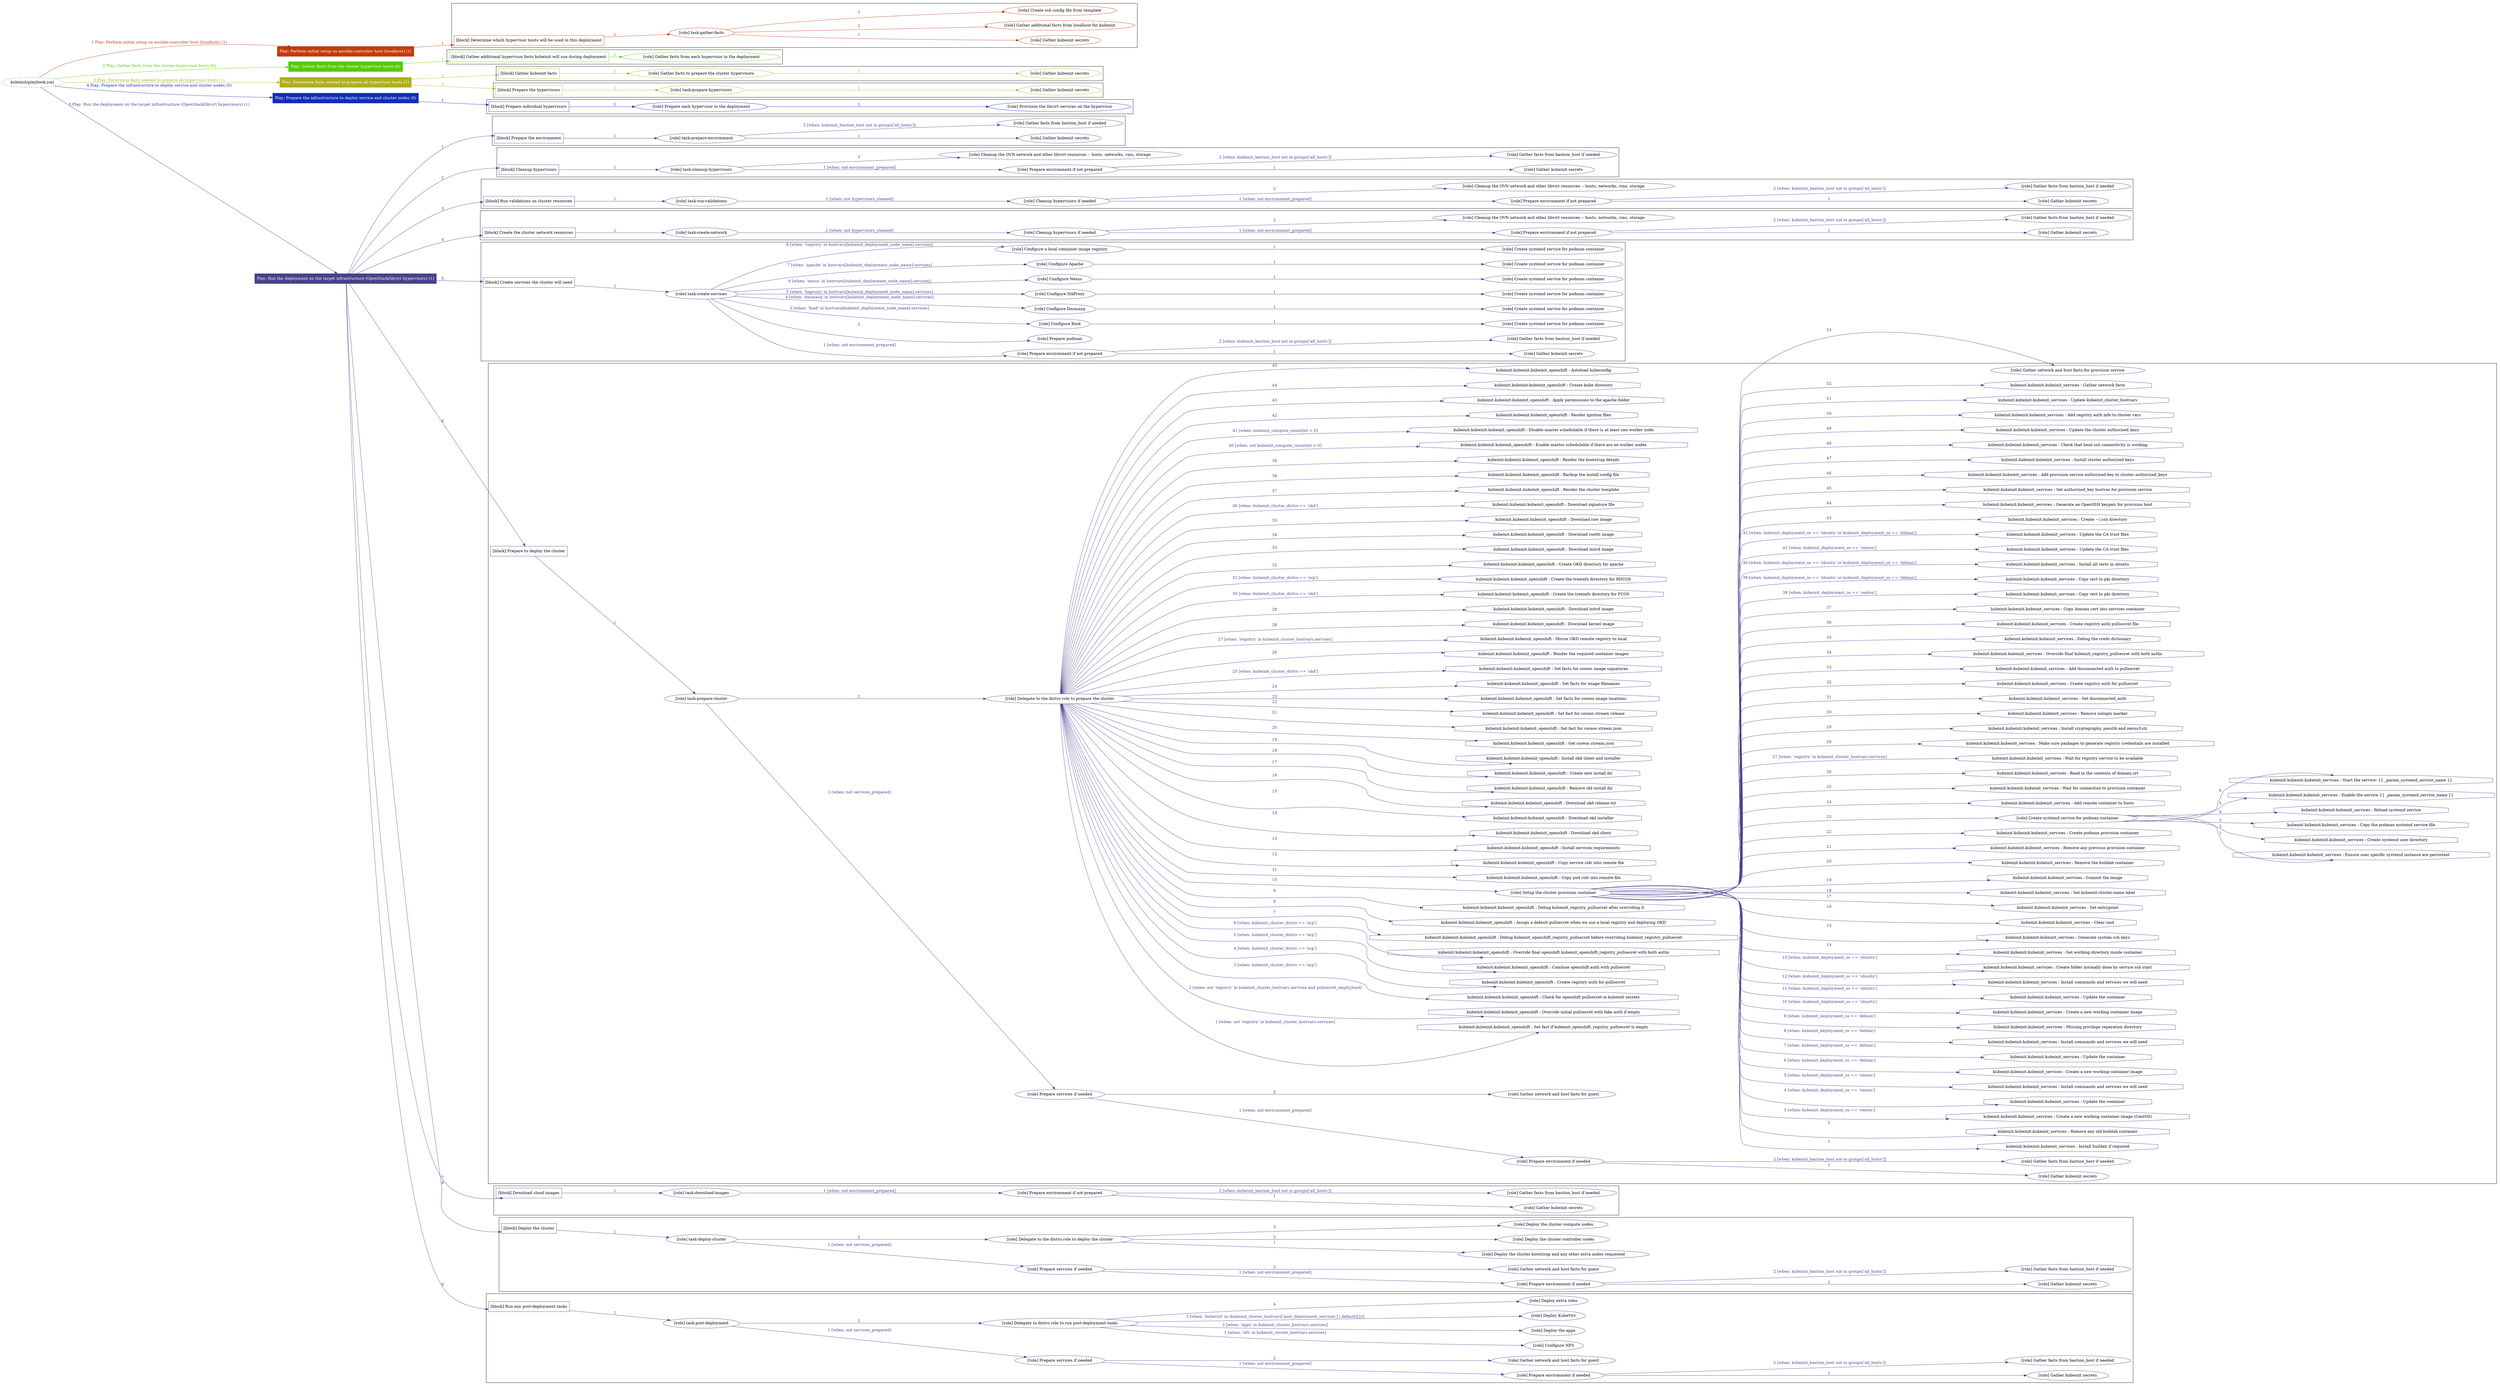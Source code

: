 digraph {
	graph [concentrate=true ordering=in rankdir=LR ratio=fill]
	edge [esep=5 sep=10]
	"kubeinit/playbook.yml" [URL="/home/runner/work/kubeinit/kubeinit/kubeinit/playbook.yml" id=playbook_904af328 style=dotted]
	"kubeinit/playbook.yml" -> play_e5318505 [label="1 Play: Perform initial setup on ansible-controller host (localhost) (1)" color="#c13b0b" fontcolor="#c13b0b" id=edge_play_e5318505 labeltooltip="1 Play: Perform initial setup on ansible-controller host (localhost) (1)" tooltip="1 Play: Perform initial setup on ansible-controller host (localhost) (1)"]
	subgraph "Play: Perform initial setup on ansible-controller host (localhost) (1)" {
		play_e5318505 [label="Play: Perform initial setup on ansible-controller host (localhost) (1)" URL="/home/runner/work/kubeinit/kubeinit/kubeinit/playbook.yml" color="#c13b0b" fontcolor="#ffffff" id=play_e5318505 shape=box style=filled tooltip=localhost]
		play_e5318505 -> block_8c099687 [label=1 color="#c13b0b" fontcolor="#c13b0b" id=edge_block_8c099687 labeltooltip=1 tooltip=1]
		subgraph cluster_block_8c099687 {
			block_8c099687 [label="[block] Determine which hypervisor hosts will be used in this deployment" URL="/home/runner/work/kubeinit/kubeinit/kubeinit/playbook.yml" color="#c13b0b" id=block_8c099687 labeltooltip="Determine which hypervisor hosts will be used in this deployment" shape=box tooltip="Determine which hypervisor hosts will be used in this deployment"]
			block_8c099687 -> role_b3deb634 [label="1 " color="#c13b0b" fontcolor="#c13b0b" id=edge_role_b3deb634 labeltooltip="1 " tooltip="1 "]
			subgraph "task-gather-facts" {
				role_b3deb634 [label="[role] task-gather-facts" URL="/home/runner/work/kubeinit/kubeinit/kubeinit/playbook.yml" color="#c13b0b" id=role_b3deb634 tooltip="task-gather-facts"]
				role_b3deb634 -> role_acf4a7fd [label="1 " color="#c13b0b" fontcolor="#c13b0b" id=edge_role_acf4a7fd labeltooltip="1 " tooltip="1 "]
				subgraph "Gather kubeinit secrets" {
					role_acf4a7fd [label="[role] Gather kubeinit secrets" URL="/home/runner/.ansible/collections/ansible_collections/kubeinit/kubeinit/roles/kubeinit_prepare/tasks/build_hypervisors_group.yml" color="#c13b0b" id=role_acf4a7fd tooltip="Gather kubeinit secrets"]
				}
				role_b3deb634 -> role_be3bf4b0 [label="2 " color="#c13b0b" fontcolor="#c13b0b" id=edge_role_be3bf4b0 labeltooltip="2 " tooltip="2 "]
				subgraph "Gather additional facts from localhost for kubeinit" {
					role_be3bf4b0 [label="[role] Gather additional facts from localhost for kubeinit" URL="/home/runner/.ansible/collections/ansible_collections/kubeinit/kubeinit/roles/kubeinit_prepare/tasks/build_hypervisors_group.yml" color="#c13b0b" id=role_be3bf4b0 tooltip="Gather additional facts from localhost for kubeinit"]
				}
				role_b3deb634 -> role_a33d51f1 [label="3 " color="#c13b0b" fontcolor="#c13b0b" id=edge_role_a33d51f1 labeltooltip="3 " tooltip="3 "]
				subgraph "Create ssh config file from template" {
					role_a33d51f1 [label="[role] Create ssh config file from template" URL="/home/runner/.ansible/collections/ansible_collections/kubeinit/kubeinit/roles/kubeinit_prepare/tasks/build_hypervisors_group.yml" color="#c13b0b" id=role_a33d51f1 tooltip="Create ssh config file from template"]
				}
			}
		}
	}
	"kubeinit/playbook.yml" -> play_2a90801d [label="2 Play: Gather facts from the cluster hypervisor hosts (0)" color="#56ca02" fontcolor="#56ca02" id=edge_play_2a90801d labeltooltip="2 Play: Gather facts from the cluster hypervisor hosts (0)" tooltip="2 Play: Gather facts from the cluster hypervisor hosts (0)"]
	subgraph "Play: Gather facts from the cluster hypervisor hosts (0)" {
		play_2a90801d [label="Play: Gather facts from the cluster hypervisor hosts (0)" URL="/home/runner/work/kubeinit/kubeinit/kubeinit/playbook.yml" color="#56ca02" fontcolor="#ffffff" id=play_2a90801d shape=box style=filled tooltip="Play: Gather facts from the cluster hypervisor hosts (0)"]
		play_2a90801d -> block_4d563a3d [label=1 color="#56ca02" fontcolor="#56ca02" id=edge_block_4d563a3d labeltooltip=1 tooltip=1]
		subgraph cluster_block_4d563a3d {
			block_4d563a3d [label="[block] Gather additional hypervisor facts kubeinit will use during deployment" URL="/home/runner/work/kubeinit/kubeinit/kubeinit/playbook.yml" color="#56ca02" id=block_4d563a3d labeltooltip="Gather additional hypervisor facts kubeinit will use during deployment" shape=box tooltip="Gather additional hypervisor facts kubeinit will use during deployment"]
			block_4d563a3d -> role_8a5fef6f [label="1 " color="#56ca02" fontcolor="#56ca02" id=edge_role_8a5fef6f labeltooltip="1 " tooltip="1 "]
			subgraph "Gather facts from each hypervisor in the deployment" {
				role_8a5fef6f [label="[role] Gather facts from each hypervisor in the deployment" URL="/home/runner/work/kubeinit/kubeinit/kubeinit/playbook.yml" color="#56ca02" id=role_8a5fef6f tooltip="Gather facts from each hypervisor in the deployment"]
			}
		}
	}
	"kubeinit/playbook.yml" -> play_c460ace7 [label="3 Play: Determine facts needed to prepare all hypervisor hosts (1)" color="#afae1d" fontcolor="#afae1d" id=edge_play_c460ace7 labeltooltip="3 Play: Determine facts needed to prepare all hypervisor hosts (1)" tooltip="3 Play: Determine facts needed to prepare all hypervisor hosts (1)"]
	subgraph "Play: Determine facts needed to prepare all hypervisor hosts (1)" {
		play_c460ace7 [label="Play: Determine facts needed to prepare all hypervisor hosts (1)" URL="/home/runner/work/kubeinit/kubeinit/kubeinit/playbook.yml" color="#afae1d" fontcolor="#ffffff" id=play_c460ace7 shape=box style=filled tooltip=localhost]
		play_c460ace7 -> block_4f70940a [label=1 color="#afae1d" fontcolor="#afae1d" id=edge_block_4f70940a labeltooltip=1 tooltip=1]
		subgraph cluster_block_4f70940a {
			block_4f70940a [label="[block] Gather kubeinit facts" URL="/home/runner/work/kubeinit/kubeinit/kubeinit/playbook.yml" color="#afae1d" id=block_4f70940a labeltooltip="Gather kubeinit facts" shape=box tooltip="Gather kubeinit facts"]
			block_4f70940a -> role_3f02b971 [label="1 " color="#afae1d" fontcolor="#afae1d" id=edge_role_3f02b971 labeltooltip="1 " tooltip="1 "]
			subgraph "Gather facts to prepare the cluster hypervisors" {
				role_3f02b971 [label="[role] Gather facts to prepare the cluster hypervisors" URL="/home/runner/work/kubeinit/kubeinit/kubeinit/playbook.yml" color="#afae1d" id=role_3f02b971 tooltip="Gather facts to prepare the cluster hypervisors"]
				role_3f02b971 -> role_d94c1032 [label="1 " color="#afae1d" fontcolor="#afae1d" id=edge_role_d94c1032 labeltooltip="1 " tooltip="1 "]
				subgraph "Gather kubeinit secrets" {
					role_d94c1032 [label="[role] Gather kubeinit secrets" URL="/home/runner/.ansible/collections/ansible_collections/kubeinit/kubeinit/roles/kubeinit_prepare/tasks/gather_kubeinit_facts.yml" color="#afae1d" id=role_d94c1032 tooltip="Gather kubeinit secrets"]
				}
			}
		}
		play_c460ace7 -> block_d2fc0980 [label=2 color="#afae1d" fontcolor="#afae1d" id=edge_block_d2fc0980 labeltooltip=2 tooltip=2]
		subgraph cluster_block_d2fc0980 {
			block_d2fc0980 [label="[block] Prepare the hypervisors" URL="/home/runner/work/kubeinit/kubeinit/kubeinit/playbook.yml" color="#afae1d" id=block_d2fc0980 labeltooltip="Prepare the hypervisors" shape=box tooltip="Prepare the hypervisors"]
			block_d2fc0980 -> role_80e2d29f [label="1 " color="#afae1d" fontcolor="#afae1d" id=edge_role_80e2d29f labeltooltip="1 " tooltip="1 "]
			subgraph "task-prepare-hypervisors" {
				role_80e2d29f [label="[role] task-prepare-hypervisors" URL="/home/runner/work/kubeinit/kubeinit/kubeinit/playbook.yml" color="#afae1d" id=role_80e2d29f tooltip="task-prepare-hypervisors"]
				role_80e2d29f -> role_3aad40c7 [label="1 " color="#afae1d" fontcolor="#afae1d" id=edge_role_3aad40c7 labeltooltip="1 " tooltip="1 "]
				subgraph "Gather kubeinit secrets" {
					role_3aad40c7 [label="[role] Gather kubeinit secrets" URL="/home/runner/.ansible/collections/ansible_collections/kubeinit/kubeinit/roles/kubeinit_prepare/tasks/gather_kubeinit_facts.yml" color="#afae1d" id=role_3aad40c7 tooltip="Gather kubeinit secrets"]
				}
			}
		}
	}
	"kubeinit/playbook.yml" -> play_a55bbace [label="4 Play: Prepare the infrastructure to deploy service and cluster nodes (0)" color="#122cba" fontcolor="#122cba" id=edge_play_a55bbace labeltooltip="4 Play: Prepare the infrastructure to deploy service and cluster nodes (0)" tooltip="4 Play: Prepare the infrastructure to deploy service and cluster nodes (0)"]
	subgraph "Play: Prepare the infrastructure to deploy service and cluster nodes (0)" {
		play_a55bbace [label="Play: Prepare the infrastructure to deploy service and cluster nodes (0)" URL="/home/runner/work/kubeinit/kubeinit/kubeinit/playbook.yml" color="#122cba" fontcolor="#ffffff" id=play_a55bbace shape=box style=filled tooltip="Play: Prepare the infrastructure to deploy service and cluster nodes (0)"]
		play_a55bbace -> block_bbb76367 [label=1 color="#122cba" fontcolor="#122cba" id=edge_block_bbb76367 labeltooltip=1 tooltip=1]
		subgraph cluster_block_bbb76367 {
			block_bbb76367 [label="[block] Prepare individual hypervisors" URL="/home/runner/work/kubeinit/kubeinit/kubeinit/playbook.yml" color="#122cba" id=block_bbb76367 labeltooltip="Prepare individual hypervisors" shape=box tooltip="Prepare individual hypervisors"]
			block_bbb76367 -> role_7af9d09f [label="1 " color="#122cba" fontcolor="#122cba" id=edge_role_7af9d09f labeltooltip="1 " tooltip="1 "]
			subgraph "Prepare each hypervisor in the deployment" {
				role_7af9d09f [label="[role] Prepare each hypervisor in the deployment" URL="/home/runner/work/kubeinit/kubeinit/kubeinit/playbook.yml" color="#122cba" id=role_7af9d09f tooltip="Prepare each hypervisor in the deployment"]
				role_7af9d09f -> role_206913cc [label="1 " color="#122cba" fontcolor="#122cba" id=edge_role_206913cc labeltooltip="1 " tooltip="1 "]
				subgraph "Provision the libvirt services on the hypervisor" {
					role_206913cc [label="[role] Provision the libvirt services on the hypervisor" URL="/home/runner/.ansible/collections/ansible_collections/kubeinit/kubeinit/roles/kubeinit_prepare/tasks/prepare_hypervisor.yml" color="#122cba" id=role_206913cc tooltip="Provision the libvirt services on the hypervisor"]
				}
			}
		}
	}
	"kubeinit/playbook.yml" -> play_bdcaad77 [label="5 Play: Run the deployment on the target infrastructure (OpenStack/libvirt hypervisors) (1)" color="#48418b" fontcolor="#48418b" id=edge_play_bdcaad77 labeltooltip="5 Play: Run the deployment on the target infrastructure (OpenStack/libvirt hypervisors) (1)" tooltip="5 Play: Run the deployment on the target infrastructure (OpenStack/libvirt hypervisors) (1)"]
	subgraph "Play: Run the deployment on the target infrastructure (OpenStack/libvirt hypervisors) (1)" {
		play_bdcaad77 [label="Play: Run the deployment on the target infrastructure (OpenStack/libvirt hypervisors) (1)" URL="/home/runner/work/kubeinit/kubeinit/kubeinit/playbook.yml" color="#48418b" fontcolor="#ffffff" id=play_bdcaad77 shape=box style=filled tooltip=localhost]
		play_bdcaad77 -> block_26117012 [label=1 color="#48418b" fontcolor="#48418b" id=edge_block_26117012 labeltooltip=1 tooltip=1]
		subgraph cluster_block_26117012 {
			block_26117012 [label="[block] Prepare the environment" URL="/home/runner/work/kubeinit/kubeinit/kubeinit/playbook.yml" color="#48418b" id=block_26117012 labeltooltip="Prepare the environment" shape=box tooltip="Prepare the environment"]
			block_26117012 -> role_e598c588 [label="1 " color="#48418b" fontcolor="#48418b" id=edge_role_e598c588 labeltooltip="1 " tooltip="1 "]
			subgraph "task-prepare-environment" {
				role_e598c588 [label="[role] task-prepare-environment" URL="/home/runner/work/kubeinit/kubeinit/kubeinit/playbook.yml" color="#48418b" id=role_e598c588 tooltip="task-prepare-environment"]
				role_e598c588 -> role_904b0a40 [label="1 " color="#48418b" fontcolor="#48418b" id=edge_role_904b0a40 labeltooltip="1 " tooltip="1 "]
				subgraph "Gather kubeinit secrets" {
					role_904b0a40 [label="[role] Gather kubeinit secrets" URL="/home/runner/.ansible/collections/ansible_collections/kubeinit/kubeinit/roles/kubeinit_prepare/tasks/gather_kubeinit_facts.yml" color="#48418b" id=role_904b0a40 tooltip="Gather kubeinit secrets"]
				}
				role_e598c588 -> role_bf0f62fd [label="2 [when: kubeinit_bastion_host not in groups['all_hosts']]" color="#48418b" fontcolor="#48418b" id=edge_role_bf0f62fd labeltooltip="2 [when: kubeinit_bastion_host not in groups['all_hosts']]" tooltip="2 [when: kubeinit_bastion_host not in groups['all_hosts']]"]
				subgraph "Gather facts from bastion_host if needed" {
					role_bf0f62fd [label="[role] Gather facts from bastion_host if needed" URL="/home/runner/.ansible/collections/ansible_collections/kubeinit/kubeinit/roles/kubeinit_prepare/tasks/main.yml" color="#48418b" id=role_bf0f62fd tooltip="Gather facts from bastion_host if needed"]
				}
			}
		}
		play_bdcaad77 -> block_c899b81d [label=2 color="#48418b" fontcolor="#48418b" id=edge_block_c899b81d labeltooltip=2 tooltip=2]
		subgraph cluster_block_c899b81d {
			block_c899b81d [label="[block] Cleanup hypervisors" URL="/home/runner/work/kubeinit/kubeinit/kubeinit/playbook.yml" color="#48418b" id=block_c899b81d labeltooltip="Cleanup hypervisors" shape=box tooltip="Cleanup hypervisors"]
			block_c899b81d -> role_08397d0c [label="1 " color="#48418b" fontcolor="#48418b" id=edge_role_08397d0c labeltooltip="1 " tooltip="1 "]
			subgraph "task-cleanup-hypervisors" {
				role_08397d0c [label="[role] task-cleanup-hypervisors" URL="/home/runner/work/kubeinit/kubeinit/kubeinit/playbook.yml" color="#48418b" id=role_08397d0c tooltip="task-cleanup-hypervisors"]
				role_08397d0c -> role_08081e65 [label="1 [when: not environment_prepared]" color="#48418b" fontcolor="#48418b" id=edge_role_08081e65 labeltooltip="1 [when: not environment_prepared]" tooltip="1 [when: not environment_prepared]"]
				subgraph "Prepare environment if not prepared" {
					role_08081e65 [label="[role] Prepare environment if not prepared" URL="/home/runner/.ansible/collections/ansible_collections/kubeinit/kubeinit/roles/kubeinit_libvirt/tasks/cleanup_hypervisors.yml" color="#48418b" id=role_08081e65 tooltip="Prepare environment if not prepared"]
					role_08081e65 -> role_6506032c [label="1 " color="#48418b" fontcolor="#48418b" id=edge_role_6506032c labeltooltip="1 " tooltip="1 "]
					subgraph "Gather kubeinit secrets" {
						role_6506032c [label="[role] Gather kubeinit secrets" URL="/home/runner/.ansible/collections/ansible_collections/kubeinit/kubeinit/roles/kubeinit_prepare/tasks/gather_kubeinit_facts.yml" color="#48418b" id=role_6506032c tooltip="Gather kubeinit secrets"]
					}
					role_08081e65 -> role_8e7e638a [label="2 [when: kubeinit_bastion_host not in groups['all_hosts']]" color="#48418b" fontcolor="#48418b" id=edge_role_8e7e638a labeltooltip="2 [when: kubeinit_bastion_host not in groups['all_hosts']]" tooltip="2 [when: kubeinit_bastion_host not in groups['all_hosts']]"]
					subgraph "Gather facts from bastion_host if needed" {
						role_8e7e638a [label="[role] Gather facts from bastion_host if needed" URL="/home/runner/.ansible/collections/ansible_collections/kubeinit/kubeinit/roles/kubeinit_prepare/tasks/main.yml" color="#48418b" id=role_8e7e638a tooltip="Gather facts from bastion_host if needed"]
					}
				}
				role_08397d0c -> role_34768131 [label="2 " color="#48418b" fontcolor="#48418b" id=edge_role_34768131 labeltooltip="2 " tooltip="2 "]
				subgraph "Cleanup the OVN network and other libvirt resources -- hosts, networks, vms, storage" {
					role_34768131 [label="[role] Cleanup the OVN network and other libvirt resources -- hosts, networks, vms, storage" URL="/home/runner/.ansible/collections/ansible_collections/kubeinit/kubeinit/roles/kubeinit_libvirt/tasks/cleanup_hypervisors.yml" color="#48418b" id=role_34768131 tooltip="Cleanup the OVN network and other libvirt resources -- hosts, networks, vms, storage"]
				}
			}
		}
		play_bdcaad77 -> block_752b7014 [label=3 color="#48418b" fontcolor="#48418b" id=edge_block_752b7014 labeltooltip=3 tooltip=3]
		subgraph cluster_block_752b7014 {
			block_752b7014 [label="[block] Run validations on cluster resources" URL="/home/runner/work/kubeinit/kubeinit/kubeinit/playbook.yml" color="#48418b" id=block_752b7014 labeltooltip="Run validations on cluster resources" shape=box tooltip="Run validations on cluster resources"]
			block_752b7014 -> role_add90d0c [label="1 " color="#48418b" fontcolor="#48418b" id=edge_role_add90d0c labeltooltip="1 " tooltip="1 "]
			subgraph "task-run-validations" {
				role_add90d0c [label="[role] task-run-validations" URL="/home/runner/work/kubeinit/kubeinit/kubeinit/playbook.yml" color="#48418b" id=role_add90d0c tooltip="task-run-validations"]
				role_add90d0c -> role_1be2cbb3 [label="1 [when: not hypervisors_cleaned]" color="#48418b" fontcolor="#48418b" id=edge_role_1be2cbb3 labeltooltip="1 [when: not hypervisors_cleaned]" tooltip="1 [when: not hypervisors_cleaned]"]
				subgraph "Cleanup hypervisors if needed" {
					role_1be2cbb3 [label="[role] Cleanup hypervisors if needed" URL="/home/runner/.ansible/collections/ansible_collections/kubeinit/kubeinit/roles/kubeinit_validations/tasks/main.yml" color="#48418b" id=role_1be2cbb3 tooltip="Cleanup hypervisors if needed"]
					role_1be2cbb3 -> role_d2273514 [label="1 [when: not environment_prepared]" color="#48418b" fontcolor="#48418b" id=edge_role_d2273514 labeltooltip="1 [when: not environment_prepared]" tooltip="1 [when: not environment_prepared]"]
					subgraph "Prepare environment if not prepared" {
						role_d2273514 [label="[role] Prepare environment if not prepared" URL="/home/runner/.ansible/collections/ansible_collections/kubeinit/kubeinit/roles/kubeinit_libvirt/tasks/cleanup_hypervisors.yml" color="#48418b" id=role_d2273514 tooltip="Prepare environment if not prepared"]
						role_d2273514 -> role_481073ef [label="1 " color="#48418b" fontcolor="#48418b" id=edge_role_481073ef labeltooltip="1 " tooltip="1 "]
						subgraph "Gather kubeinit secrets" {
							role_481073ef [label="[role] Gather kubeinit secrets" URL="/home/runner/.ansible/collections/ansible_collections/kubeinit/kubeinit/roles/kubeinit_prepare/tasks/gather_kubeinit_facts.yml" color="#48418b" id=role_481073ef tooltip="Gather kubeinit secrets"]
						}
						role_d2273514 -> role_97140a49 [label="2 [when: kubeinit_bastion_host not in groups['all_hosts']]" color="#48418b" fontcolor="#48418b" id=edge_role_97140a49 labeltooltip="2 [when: kubeinit_bastion_host not in groups['all_hosts']]" tooltip="2 [when: kubeinit_bastion_host not in groups['all_hosts']]"]
						subgraph "Gather facts from bastion_host if needed" {
							role_97140a49 [label="[role] Gather facts from bastion_host if needed" URL="/home/runner/.ansible/collections/ansible_collections/kubeinit/kubeinit/roles/kubeinit_prepare/tasks/main.yml" color="#48418b" id=role_97140a49 tooltip="Gather facts from bastion_host if needed"]
						}
					}
					role_1be2cbb3 -> role_561c2fa3 [label="2 " color="#48418b" fontcolor="#48418b" id=edge_role_561c2fa3 labeltooltip="2 " tooltip="2 "]
					subgraph "Cleanup the OVN network and other libvirt resources -- hosts, networks, vms, storage" {
						role_561c2fa3 [label="[role] Cleanup the OVN network and other libvirt resources -- hosts, networks, vms, storage" URL="/home/runner/.ansible/collections/ansible_collections/kubeinit/kubeinit/roles/kubeinit_libvirt/tasks/cleanup_hypervisors.yml" color="#48418b" id=role_561c2fa3 tooltip="Cleanup the OVN network and other libvirt resources -- hosts, networks, vms, storage"]
					}
				}
			}
		}
		play_bdcaad77 -> block_6b446c8c [label=4 color="#48418b" fontcolor="#48418b" id=edge_block_6b446c8c labeltooltip=4 tooltip=4]
		subgraph cluster_block_6b446c8c {
			block_6b446c8c [label="[block] Create the cluster network resources" URL="/home/runner/work/kubeinit/kubeinit/kubeinit/playbook.yml" color="#48418b" id=block_6b446c8c labeltooltip="Create the cluster network resources" shape=box tooltip="Create the cluster network resources"]
			block_6b446c8c -> role_cb97f516 [label="1 " color="#48418b" fontcolor="#48418b" id=edge_role_cb97f516 labeltooltip="1 " tooltip="1 "]
			subgraph "task-create-network" {
				role_cb97f516 [label="[role] task-create-network" URL="/home/runner/work/kubeinit/kubeinit/kubeinit/playbook.yml" color="#48418b" id=role_cb97f516 tooltip="task-create-network"]
				role_cb97f516 -> role_f1a7499a [label="1 [when: not hypervisors_cleaned]" color="#48418b" fontcolor="#48418b" id=edge_role_f1a7499a labeltooltip="1 [when: not hypervisors_cleaned]" tooltip="1 [when: not hypervisors_cleaned]"]
				subgraph "Cleanup hypervisors if needed" {
					role_f1a7499a [label="[role] Cleanup hypervisors if needed" URL="/home/runner/.ansible/collections/ansible_collections/kubeinit/kubeinit/roles/kubeinit_libvirt/tasks/create_network.yml" color="#48418b" id=role_f1a7499a tooltip="Cleanup hypervisors if needed"]
					role_f1a7499a -> role_1ed5a3b0 [label="1 [when: not environment_prepared]" color="#48418b" fontcolor="#48418b" id=edge_role_1ed5a3b0 labeltooltip="1 [when: not environment_prepared]" tooltip="1 [when: not environment_prepared]"]
					subgraph "Prepare environment if not prepared" {
						role_1ed5a3b0 [label="[role] Prepare environment if not prepared" URL="/home/runner/.ansible/collections/ansible_collections/kubeinit/kubeinit/roles/kubeinit_libvirt/tasks/cleanup_hypervisors.yml" color="#48418b" id=role_1ed5a3b0 tooltip="Prepare environment if not prepared"]
						role_1ed5a3b0 -> role_543ff17a [label="1 " color="#48418b" fontcolor="#48418b" id=edge_role_543ff17a labeltooltip="1 " tooltip="1 "]
						subgraph "Gather kubeinit secrets" {
							role_543ff17a [label="[role] Gather kubeinit secrets" URL="/home/runner/.ansible/collections/ansible_collections/kubeinit/kubeinit/roles/kubeinit_prepare/tasks/gather_kubeinit_facts.yml" color="#48418b" id=role_543ff17a tooltip="Gather kubeinit secrets"]
						}
						role_1ed5a3b0 -> role_c171de16 [label="2 [when: kubeinit_bastion_host not in groups['all_hosts']]" color="#48418b" fontcolor="#48418b" id=edge_role_c171de16 labeltooltip="2 [when: kubeinit_bastion_host not in groups['all_hosts']]" tooltip="2 [when: kubeinit_bastion_host not in groups['all_hosts']]"]
						subgraph "Gather facts from bastion_host if needed" {
							role_c171de16 [label="[role] Gather facts from bastion_host if needed" URL="/home/runner/.ansible/collections/ansible_collections/kubeinit/kubeinit/roles/kubeinit_prepare/tasks/main.yml" color="#48418b" id=role_c171de16 tooltip="Gather facts from bastion_host if needed"]
						}
					}
					role_f1a7499a -> role_47411099 [label="2 " color="#48418b" fontcolor="#48418b" id=edge_role_47411099 labeltooltip="2 " tooltip="2 "]
					subgraph "Cleanup the OVN network and other libvirt resources -- hosts, networks, vms, storage" {
						role_47411099 [label="[role] Cleanup the OVN network and other libvirt resources -- hosts, networks, vms, storage" URL="/home/runner/.ansible/collections/ansible_collections/kubeinit/kubeinit/roles/kubeinit_libvirt/tasks/cleanup_hypervisors.yml" color="#48418b" id=role_47411099 tooltip="Cleanup the OVN network and other libvirt resources -- hosts, networks, vms, storage"]
					}
				}
			}
		}
		play_bdcaad77 -> block_af181910 [label=5 color="#48418b" fontcolor="#48418b" id=edge_block_af181910 labeltooltip=5 tooltip=5]
		subgraph cluster_block_af181910 {
			block_af181910 [label="[block] Create services the cluster will need" URL="/home/runner/work/kubeinit/kubeinit/kubeinit/playbook.yml" color="#48418b" id=block_af181910 labeltooltip="Create services the cluster will need" shape=box tooltip="Create services the cluster will need"]
			block_af181910 -> role_6c449c5f [label="1 " color="#48418b" fontcolor="#48418b" id=edge_role_6c449c5f labeltooltip="1 " tooltip="1 "]
			subgraph "task-create-services" {
				role_6c449c5f [label="[role] task-create-services" URL="/home/runner/work/kubeinit/kubeinit/kubeinit/playbook.yml" color="#48418b" id=role_6c449c5f tooltip="task-create-services"]
				role_6c449c5f -> role_4469102b [label="1 [when: not environment_prepared]" color="#48418b" fontcolor="#48418b" id=edge_role_4469102b labeltooltip="1 [when: not environment_prepared]" tooltip="1 [when: not environment_prepared]"]
				subgraph "Prepare environment if not prepared" {
					role_4469102b [label="[role] Prepare environment if not prepared" URL="/home/runner/.ansible/collections/ansible_collections/kubeinit/kubeinit/roles/kubeinit_services/tasks/main.yml" color="#48418b" id=role_4469102b tooltip="Prepare environment if not prepared"]
					role_4469102b -> role_5036ba7c [label="1 " color="#48418b" fontcolor="#48418b" id=edge_role_5036ba7c labeltooltip="1 " tooltip="1 "]
					subgraph "Gather kubeinit secrets" {
						role_5036ba7c [label="[role] Gather kubeinit secrets" URL="/home/runner/.ansible/collections/ansible_collections/kubeinit/kubeinit/roles/kubeinit_prepare/tasks/gather_kubeinit_facts.yml" color="#48418b" id=role_5036ba7c tooltip="Gather kubeinit secrets"]
					}
					role_4469102b -> role_51da914c [label="2 [when: kubeinit_bastion_host not in groups['all_hosts']]" color="#48418b" fontcolor="#48418b" id=edge_role_51da914c labeltooltip="2 [when: kubeinit_bastion_host not in groups['all_hosts']]" tooltip="2 [when: kubeinit_bastion_host not in groups['all_hosts']]"]
					subgraph "Gather facts from bastion_host if needed" {
						role_51da914c [label="[role] Gather facts from bastion_host if needed" URL="/home/runner/.ansible/collections/ansible_collections/kubeinit/kubeinit/roles/kubeinit_prepare/tasks/main.yml" color="#48418b" id=role_51da914c tooltip="Gather facts from bastion_host if needed"]
					}
				}
				role_6c449c5f -> role_8c44ba0f [label="2 " color="#48418b" fontcolor="#48418b" id=edge_role_8c44ba0f labeltooltip="2 " tooltip="2 "]
				subgraph "Prepare podman" {
					role_8c44ba0f [label="[role] Prepare podman" URL="/home/runner/.ansible/collections/ansible_collections/kubeinit/kubeinit/roles/kubeinit_services/tasks/00_create_service_pod.yml" color="#48418b" id=role_8c44ba0f tooltip="Prepare podman"]
				}
				role_6c449c5f -> role_1ed33646 [label="3 [when: 'bind' in hostvars[kubeinit_deployment_node_name].services]" color="#48418b" fontcolor="#48418b" id=edge_role_1ed33646 labeltooltip="3 [when: 'bind' in hostvars[kubeinit_deployment_node_name].services]" tooltip="3 [when: 'bind' in hostvars[kubeinit_deployment_node_name].services]"]
				subgraph "Configure Bind" {
					role_1ed33646 [label="[role] Configure Bind" URL="/home/runner/.ansible/collections/ansible_collections/kubeinit/kubeinit/roles/kubeinit_services/tasks/start_services_containers.yml" color="#48418b" id=role_1ed33646 tooltip="Configure Bind"]
					role_1ed33646 -> role_d511704e [label="1 " color="#48418b" fontcolor="#48418b" id=edge_role_d511704e labeltooltip="1 " tooltip="1 "]
					subgraph "Create systemd service for podman container" {
						role_d511704e [label="[role] Create systemd service for podman container" URL="/home/runner/.ansible/collections/ansible_collections/kubeinit/kubeinit/roles/kubeinit_bind/tasks/main.yml" color="#48418b" id=role_d511704e tooltip="Create systemd service for podman container"]
					}
				}
				role_6c449c5f -> role_837b8751 [label="4 [when: 'dnsmasq' in hostvars[kubeinit_deployment_node_name].services]" color="#48418b" fontcolor="#48418b" id=edge_role_837b8751 labeltooltip="4 [when: 'dnsmasq' in hostvars[kubeinit_deployment_node_name].services]" tooltip="4 [when: 'dnsmasq' in hostvars[kubeinit_deployment_node_name].services]"]
				subgraph "Configure Dnsmasq" {
					role_837b8751 [label="[role] Configure Dnsmasq" URL="/home/runner/.ansible/collections/ansible_collections/kubeinit/kubeinit/roles/kubeinit_services/tasks/start_services_containers.yml" color="#48418b" id=role_837b8751 tooltip="Configure Dnsmasq"]
					role_837b8751 -> role_2894150a [label="1 " color="#48418b" fontcolor="#48418b" id=edge_role_2894150a labeltooltip="1 " tooltip="1 "]
					subgraph "Create systemd service for podman container" {
						role_2894150a [label="[role] Create systemd service for podman container" URL="/home/runner/.ansible/collections/ansible_collections/kubeinit/kubeinit/roles/kubeinit_dnsmasq/tasks/main.yml" color="#48418b" id=role_2894150a tooltip="Create systemd service for podman container"]
					}
				}
				role_6c449c5f -> role_d5b3af91 [label="5 [when: 'haproxy' in hostvars[kubeinit_deployment_node_name].services]" color="#48418b" fontcolor="#48418b" id=edge_role_d5b3af91 labeltooltip="5 [when: 'haproxy' in hostvars[kubeinit_deployment_node_name].services]" tooltip="5 [when: 'haproxy' in hostvars[kubeinit_deployment_node_name].services]"]
				subgraph "Configure HAProxy" {
					role_d5b3af91 [label="[role] Configure HAProxy" URL="/home/runner/.ansible/collections/ansible_collections/kubeinit/kubeinit/roles/kubeinit_services/tasks/start_services_containers.yml" color="#48418b" id=role_d5b3af91 tooltip="Configure HAProxy"]
					role_d5b3af91 -> role_be93b004 [label="1 " color="#48418b" fontcolor="#48418b" id=edge_role_be93b004 labeltooltip="1 " tooltip="1 "]
					subgraph "Create systemd service for podman container" {
						role_be93b004 [label="[role] Create systemd service for podman container" URL="/home/runner/.ansible/collections/ansible_collections/kubeinit/kubeinit/roles/kubeinit_haproxy/tasks/main.yml" color="#48418b" id=role_be93b004 tooltip="Create systemd service for podman container"]
					}
				}
				role_6c449c5f -> role_5fb89576 [label="6 [when: 'nexus' in hostvars[kubeinit_deployment_node_name].services]" color="#48418b" fontcolor="#48418b" id=edge_role_5fb89576 labeltooltip="6 [when: 'nexus' in hostvars[kubeinit_deployment_node_name].services]" tooltip="6 [when: 'nexus' in hostvars[kubeinit_deployment_node_name].services]"]
				subgraph "Configure Nexus" {
					role_5fb89576 [label="[role] Configure Nexus" URL="/home/runner/.ansible/collections/ansible_collections/kubeinit/kubeinit/roles/kubeinit_services/tasks/start_services_containers.yml" color="#48418b" id=role_5fb89576 tooltip="Configure Nexus"]
					role_5fb89576 -> role_9ae7c10e [label="1 " color="#48418b" fontcolor="#48418b" id=edge_role_9ae7c10e labeltooltip="1 " tooltip="1 "]
					subgraph "Create systemd service for podman container" {
						role_9ae7c10e [label="[role] Create systemd service for podman container" URL="/home/runner/.ansible/collections/ansible_collections/kubeinit/kubeinit/roles/kubeinit_nexus/tasks/main.yml" color="#48418b" id=role_9ae7c10e tooltip="Create systemd service for podman container"]
					}
				}
				role_6c449c5f -> role_eaf9843b [label="7 [when: 'apache' in hostvars[kubeinit_deployment_node_name].services]" color="#48418b" fontcolor="#48418b" id=edge_role_eaf9843b labeltooltip="7 [when: 'apache' in hostvars[kubeinit_deployment_node_name].services]" tooltip="7 [when: 'apache' in hostvars[kubeinit_deployment_node_name].services]"]
				subgraph "Configure Apache" {
					role_eaf9843b [label="[role] Configure Apache" URL="/home/runner/.ansible/collections/ansible_collections/kubeinit/kubeinit/roles/kubeinit_services/tasks/start_services_containers.yml" color="#48418b" id=role_eaf9843b tooltip="Configure Apache"]
					role_eaf9843b -> role_56ada62f [label="1 " color="#48418b" fontcolor="#48418b" id=edge_role_56ada62f labeltooltip="1 " tooltip="1 "]
					subgraph "Create systemd service for podman container" {
						role_56ada62f [label="[role] Create systemd service for podman container" URL="/home/runner/.ansible/collections/ansible_collections/kubeinit/kubeinit/roles/kubeinit_apache/tasks/main.yml" color="#48418b" id=role_56ada62f tooltip="Create systemd service for podman container"]
					}
				}
				role_6c449c5f -> role_9cb863e3 [label="8 [when: 'registry' in hostvars[kubeinit_deployment_node_name].services]" color="#48418b" fontcolor="#48418b" id=edge_role_9cb863e3 labeltooltip="8 [when: 'registry' in hostvars[kubeinit_deployment_node_name].services]" tooltip="8 [when: 'registry' in hostvars[kubeinit_deployment_node_name].services]"]
				subgraph "Configure a local container image registry" {
					role_9cb863e3 [label="[role] Configure a local container image registry" URL="/home/runner/.ansible/collections/ansible_collections/kubeinit/kubeinit/roles/kubeinit_services/tasks/start_services_containers.yml" color="#48418b" id=role_9cb863e3 tooltip="Configure a local container image registry"]
					role_9cb863e3 -> role_f7f85a98 [label="1 " color="#48418b" fontcolor="#48418b" id=edge_role_f7f85a98 labeltooltip="1 " tooltip="1 "]
					subgraph "Create systemd service for podman container" {
						role_f7f85a98 [label="[role] Create systemd service for podman container" URL="/home/runner/.ansible/collections/ansible_collections/kubeinit/kubeinit/roles/kubeinit_registry/tasks/main.yml" color="#48418b" id=role_f7f85a98 tooltip="Create systemd service for podman container"]
					}
				}
			}
		}
		play_bdcaad77 -> block_9c2c9f56 [label=6 color="#48418b" fontcolor="#48418b" id=edge_block_9c2c9f56 labeltooltip=6 tooltip=6]
		subgraph cluster_block_9c2c9f56 {
			block_9c2c9f56 [label="[block] Prepare to deploy the cluster" URL="/home/runner/work/kubeinit/kubeinit/kubeinit/playbook.yml" color="#48418b" id=block_9c2c9f56 labeltooltip="Prepare to deploy the cluster" shape=box tooltip="Prepare to deploy the cluster"]
			block_9c2c9f56 -> role_92ef14e9 [label="1 " color="#48418b" fontcolor="#48418b" id=edge_role_92ef14e9 labeltooltip="1 " tooltip="1 "]
			subgraph "task-prepare-cluster" {
				role_92ef14e9 [label="[role] task-prepare-cluster" URL="/home/runner/work/kubeinit/kubeinit/kubeinit/playbook.yml" color="#48418b" id=role_92ef14e9 tooltip="task-prepare-cluster"]
				role_92ef14e9 -> role_af3ef2ef [label="1 [when: not services_prepared]" color="#48418b" fontcolor="#48418b" id=edge_role_af3ef2ef labeltooltip="1 [when: not services_prepared]" tooltip="1 [when: not services_prepared]"]
				subgraph "Prepare services if needed" {
					role_af3ef2ef [label="[role] Prepare services if needed" URL="/home/runner/.ansible/collections/ansible_collections/kubeinit/kubeinit/roles/kubeinit_prepare/tasks/prepare_cluster.yml" color="#48418b" id=role_af3ef2ef tooltip="Prepare services if needed"]
					role_af3ef2ef -> role_036e909e [label="1 [when: not environment_prepared]" color="#48418b" fontcolor="#48418b" id=edge_role_036e909e labeltooltip="1 [when: not environment_prepared]" tooltip="1 [when: not environment_prepared]"]
					subgraph "Prepare environment if needed" {
						role_036e909e [label="[role] Prepare environment if needed" URL="/home/runner/.ansible/collections/ansible_collections/kubeinit/kubeinit/roles/kubeinit_services/tasks/prepare_services.yml" color="#48418b" id=role_036e909e tooltip="Prepare environment if needed"]
						role_036e909e -> role_2a11d594 [label="1 " color="#48418b" fontcolor="#48418b" id=edge_role_2a11d594 labeltooltip="1 " tooltip="1 "]
						subgraph "Gather kubeinit secrets" {
							role_2a11d594 [label="[role] Gather kubeinit secrets" URL="/home/runner/.ansible/collections/ansible_collections/kubeinit/kubeinit/roles/kubeinit_prepare/tasks/gather_kubeinit_facts.yml" color="#48418b" id=role_2a11d594 tooltip="Gather kubeinit secrets"]
						}
						role_036e909e -> role_5e0c0c6b [label="2 [when: kubeinit_bastion_host not in groups['all_hosts']]" color="#48418b" fontcolor="#48418b" id=edge_role_5e0c0c6b labeltooltip="2 [when: kubeinit_bastion_host not in groups['all_hosts']]" tooltip="2 [when: kubeinit_bastion_host not in groups['all_hosts']]"]
						subgraph "Gather facts from bastion_host if needed" {
							role_5e0c0c6b [label="[role] Gather facts from bastion_host if needed" URL="/home/runner/.ansible/collections/ansible_collections/kubeinit/kubeinit/roles/kubeinit_prepare/tasks/main.yml" color="#48418b" id=role_5e0c0c6b tooltip="Gather facts from bastion_host if needed"]
						}
					}
					role_af3ef2ef -> role_fbe5355d [label="2 " color="#48418b" fontcolor="#48418b" id=edge_role_fbe5355d labeltooltip="2 " tooltip="2 "]
					subgraph "Gather network and host facts for guest" {
						role_fbe5355d [label="[role] Gather network and host facts for guest" URL="/home/runner/.ansible/collections/ansible_collections/kubeinit/kubeinit/roles/kubeinit_services/tasks/prepare_services.yml" color="#48418b" id=role_fbe5355d tooltip="Gather network and host facts for guest"]
					}
				}
				role_92ef14e9 -> role_a7278b69 [label="2 " color="#48418b" fontcolor="#48418b" id=edge_role_a7278b69 labeltooltip="2 " tooltip="2 "]
				subgraph "Delegate to the distro role to prepare the cluster" {
					role_a7278b69 [label="[role] Delegate to the distro role to prepare the cluster" URL="/home/runner/.ansible/collections/ansible_collections/kubeinit/kubeinit/roles/kubeinit_prepare/tasks/prepare_cluster.yml" color="#48418b" id=role_a7278b69 tooltip="Delegate to the distro role to prepare the cluster"]
					task_71a6f2c1 [label="kubeinit.kubeinit.kubeinit_openshift : Set fact if kubeinit_openshift_registry_pullsecret is empty" URL="/home/runner/.ansible/collections/ansible_collections/kubeinit/kubeinit/roles/kubeinit_openshift/tasks/prepare_cluster.yml" color="#48418b" id=task_71a6f2c1 shape=octagon tooltip="kubeinit.kubeinit.kubeinit_openshift : Set fact if kubeinit_openshift_registry_pullsecret is empty"]
					role_a7278b69 -> task_71a6f2c1 [label="1 [when: not 'registry' in kubeinit_cluster_hostvars.services]" color="#48418b" fontcolor="#48418b" id=edge_task_71a6f2c1 labeltooltip="1 [when: not 'registry' in kubeinit_cluster_hostvars.services]" tooltip="1 [when: not 'registry' in kubeinit_cluster_hostvars.services]"]
					task_45d3ba15 [label="kubeinit.kubeinit.kubeinit_openshift : Override initial pullsecret with fake auth if empty" URL="/home/runner/.ansible/collections/ansible_collections/kubeinit/kubeinit/roles/kubeinit_openshift/tasks/prepare_cluster.yml" color="#48418b" id=task_45d3ba15 shape=octagon tooltip="kubeinit.kubeinit.kubeinit_openshift : Override initial pullsecret with fake auth if empty"]
					role_a7278b69 -> task_45d3ba15 [label="2 [when: not 'registry' in kubeinit_cluster_hostvars.services and pullsecret_empty|bool]" color="#48418b" fontcolor="#48418b" id=edge_task_45d3ba15 labeltooltip="2 [when: not 'registry' in kubeinit_cluster_hostvars.services and pullsecret_empty|bool]" tooltip="2 [when: not 'registry' in kubeinit_cluster_hostvars.services and pullsecret_empty|bool]"]
					task_453cfe01 [label="kubeinit.kubeinit.kubeinit_openshift : Check for openshift pullsecret in kubeinit secrets" URL="/home/runner/.ansible/collections/ansible_collections/kubeinit/kubeinit/roles/kubeinit_openshift/tasks/prepare_cluster.yml" color="#48418b" id=task_453cfe01 shape=octagon tooltip="kubeinit.kubeinit.kubeinit_openshift : Check for openshift pullsecret in kubeinit secrets"]
					role_a7278b69 -> task_453cfe01 [label="3 [when: kubeinit_cluster_distro == 'ocp']" color="#48418b" fontcolor="#48418b" id=edge_task_453cfe01 labeltooltip="3 [when: kubeinit_cluster_distro == 'ocp']" tooltip="3 [when: kubeinit_cluster_distro == 'ocp']"]
					task_b3695d96 [label="kubeinit.kubeinit.kubeinit_openshift : Create registry auth for pullsecret" URL="/home/runner/.ansible/collections/ansible_collections/kubeinit/kubeinit/roles/kubeinit_openshift/tasks/prepare_cluster.yml" color="#48418b" id=task_b3695d96 shape=octagon tooltip="kubeinit.kubeinit.kubeinit_openshift : Create registry auth for pullsecret"]
					role_a7278b69 -> task_b3695d96 [label="4 [when: kubeinit_cluster_distro == 'ocp']" color="#48418b" fontcolor="#48418b" id=edge_task_b3695d96 labeltooltip="4 [when: kubeinit_cluster_distro == 'ocp']" tooltip="4 [when: kubeinit_cluster_distro == 'ocp']"]
					task_488d7f8a [label="kubeinit.kubeinit.kubeinit_openshift : Combine openshift auth with pullsecret" URL="/home/runner/.ansible/collections/ansible_collections/kubeinit/kubeinit/roles/kubeinit_openshift/tasks/prepare_cluster.yml" color="#48418b" id=task_488d7f8a shape=octagon tooltip="kubeinit.kubeinit.kubeinit_openshift : Combine openshift auth with pullsecret"]
					role_a7278b69 -> task_488d7f8a [label="5 [when: kubeinit_cluster_distro == 'ocp']" color="#48418b" fontcolor="#48418b" id=edge_task_488d7f8a labeltooltip="5 [when: kubeinit_cluster_distro == 'ocp']" tooltip="5 [when: kubeinit_cluster_distro == 'ocp']"]
					task_cea12edf [label="kubeinit.kubeinit.kubeinit_openshift : Override final openshift kubeinit_openshift_registry_pullsecret with both auths" URL="/home/runner/.ansible/collections/ansible_collections/kubeinit/kubeinit/roles/kubeinit_openshift/tasks/prepare_cluster.yml" color="#48418b" id=task_cea12edf shape=octagon tooltip="kubeinit.kubeinit.kubeinit_openshift : Override final openshift kubeinit_openshift_registry_pullsecret with both auths"]
					role_a7278b69 -> task_cea12edf [label="6 [when: kubeinit_cluster_distro == 'ocp']" color="#48418b" fontcolor="#48418b" id=edge_task_cea12edf labeltooltip="6 [when: kubeinit_cluster_distro == 'ocp']" tooltip="6 [when: kubeinit_cluster_distro == 'ocp']"]
					task_b8430035 [label="kubeinit.kubeinit.kubeinit_openshift : Debug kubeinit_openshift_registry_pullsecret before overriding kubeinit_registry_pullsecret" URL="/home/runner/.ansible/collections/ansible_collections/kubeinit/kubeinit/roles/kubeinit_openshift/tasks/prepare_cluster.yml" color="#48418b" id=task_b8430035 shape=octagon tooltip="kubeinit.kubeinit.kubeinit_openshift : Debug kubeinit_openshift_registry_pullsecret before overriding kubeinit_registry_pullsecret"]
					role_a7278b69 -> task_b8430035 [label="7 " color="#48418b" fontcolor="#48418b" id=edge_task_b8430035 labeltooltip="7 " tooltip="7 "]
					task_0f83b0df [label="kubeinit.kubeinit.kubeinit_openshift : Assign a default pullsecret when we use a local registry and deploying OKD" URL="/home/runner/.ansible/collections/ansible_collections/kubeinit/kubeinit/roles/kubeinit_openshift/tasks/prepare_cluster.yml" color="#48418b" id=task_0f83b0df shape=octagon tooltip="kubeinit.kubeinit.kubeinit_openshift : Assign a default pullsecret when we use a local registry and deploying OKD"]
					role_a7278b69 -> task_0f83b0df [label="8 " color="#48418b" fontcolor="#48418b" id=edge_task_0f83b0df labeltooltip="8 " tooltip="8 "]
					task_c83978dc [label="kubeinit.kubeinit.kubeinit_openshift : Debug kubeinit_registry_pullsecret after overriding it" URL="/home/runner/.ansible/collections/ansible_collections/kubeinit/kubeinit/roles/kubeinit_openshift/tasks/prepare_cluster.yml" color="#48418b" id=task_c83978dc shape=octagon tooltip="kubeinit.kubeinit.kubeinit_openshift : Debug kubeinit_registry_pullsecret after overriding it"]
					role_a7278b69 -> task_c83978dc [label="9 " color="#48418b" fontcolor="#48418b" id=edge_task_c83978dc labeltooltip="9 " tooltip="9 "]
					role_a7278b69 -> role_79d2183e [label="10 " color="#48418b" fontcolor="#48418b" id=edge_role_79d2183e labeltooltip="10 " tooltip="10 "]
					subgraph "Setup the cluster provision container" {
						role_79d2183e [label="[role] Setup the cluster provision container" URL="/home/runner/.ansible/collections/ansible_collections/kubeinit/kubeinit/roles/kubeinit_openshift/tasks/prepare_cluster.yml" color="#48418b" id=role_79d2183e tooltip="Setup the cluster provision container"]
						task_91780f63 [label="kubeinit.kubeinit.kubeinit_services : Install buildah if required" URL="/home/runner/.ansible/collections/ansible_collections/kubeinit/kubeinit/roles/kubeinit_services/tasks/create_provision_container.yml" color="#48418b" id=task_91780f63 shape=octagon tooltip="kubeinit.kubeinit.kubeinit_services : Install buildah if required"]
						role_79d2183e -> task_91780f63 [label="1 " color="#48418b" fontcolor="#48418b" id=edge_task_91780f63 labeltooltip="1 " tooltip="1 "]
						task_fd005968 [label="kubeinit.kubeinit.kubeinit_services : Remove any old buildah container" URL="/home/runner/.ansible/collections/ansible_collections/kubeinit/kubeinit/roles/kubeinit_services/tasks/create_provision_container.yml" color="#48418b" id=task_fd005968 shape=octagon tooltip="kubeinit.kubeinit.kubeinit_services : Remove any old buildah container"]
						role_79d2183e -> task_fd005968 [label="2 " color="#48418b" fontcolor="#48418b" id=edge_task_fd005968 labeltooltip="2 " tooltip="2 "]
						task_04c92dcd [label="kubeinit.kubeinit.kubeinit_services : Create a new working container image (CentOS)" URL="/home/runner/.ansible/collections/ansible_collections/kubeinit/kubeinit/roles/kubeinit_services/tasks/create_provision_container.yml" color="#48418b" id=task_04c92dcd shape=octagon tooltip="kubeinit.kubeinit.kubeinit_services : Create a new working container image (CentOS)"]
						role_79d2183e -> task_04c92dcd [label="3 [when: kubeinit_deployment_os == 'centos']" color="#48418b" fontcolor="#48418b" id=edge_task_04c92dcd labeltooltip="3 [when: kubeinit_deployment_os == 'centos']" tooltip="3 [when: kubeinit_deployment_os == 'centos']"]
						task_28a02aec [label="kubeinit.kubeinit.kubeinit_services : Update the container" URL="/home/runner/.ansible/collections/ansible_collections/kubeinit/kubeinit/roles/kubeinit_services/tasks/create_provision_container.yml" color="#48418b" id=task_28a02aec shape=octagon tooltip="kubeinit.kubeinit.kubeinit_services : Update the container"]
						role_79d2183e -> task_28a02aec [label="4 [when: kubeinit_deployment_os == 'centos']" color="#48418b" fontcolor="#48418b" id=edge_task_28a02aec labeltooltip="4 [when: kubeinit_deployment_os == 'centos']" tooltip="4 [when: kubeinit_deployment_os == 'centos']"]
						task_82ba050e [label="kubeinit.kubeinit.kubeinit_services : Install commands and services we will need" URL="/home/runner/.ansible/collections/ansible_collections/kubeinit/kubeinit/roles/kubeinit_services/tasks/create_provision_container.yml" color="#48418b" id=task_82ba050e shape=octagon tooltip="kubeinit.kubeinit.kubeinit_services : Install commands and services we will need"]
						role_79d2183e -> task_82ba050e [label="5 [when: kubeinit_deployment_os == 'centos']" color="#48418b" fontcolor="#48418b" id=edge_task_82ba050e labeltooltip="5 [when: kubeinit_deployment_os == 'centos']" tooltip="5 [when: kubeinit_deployment_os == 'centos']"]
						task_271b476a [label="kubeinit.kubeinit.kubeinit_services : Create a new working container image" URL="/home/runner/.ansible/collections/ansible_collections/kubeinit/kubeinit/roles/kubeinit_services/tasks/create_provision_container.yml" color="#48418b" id=task_271b476a shape=octagon tooltip="kubeinit.kubeinit.kubeinit_services : Create a new working container image"]
						role_79d2183e -> task_271b476a [label="6 [when: kubeinit_deployment_os == 'debian']" color="#48418b" fontcolor="#48418b" id=edge_task_271b476a labeltooltip="6 [when: kubeinit_deployment_os == 'debian']" tooltip="6 [when: kubeinit_deployment_os == 'debian']"]
						task_f2cd2121 [label="kubeinit.kubeinit.kubeinit_services : Update the container" URL="/home/runner/.ansible/collections/ansible_collections/kubeinit/kubeinit/roles/kubeinit_services/tasks/create_provision_container.yml" color="#48418b" id=task_f2cd2121 shape=octagon tooltip="kubeinit.kubeinit.kubeinit_services : Update the container"]
						role_79d2183e -> task_f2cd2121 [label="7 [when: kubeinit_deployment_os == 'debian']" color="#48418b" fontcolor="#48418b" id=edge_task_f2cd2121 labeltooltip="7 [when: kubeinit_deployment_os == 'debian']" tooltip="7 [when: kubeinit_deployment_os == 'debian']"]
						task_7968c951 [label="kubeinit.kubeinit.kubeinit_services : Install commands and services we will need" URL="/home/runner/.ansible/collections/ansible_collections/kubeinit/kubeinit/roles/kubeinit_services/tasks/create_provision_container.yml" color="#48418b" id=task_7968c951 shape=octagon tooltip="kubeinit.kubeinit.kubeinit_services : Install commands and services we will need"]
						role_79d2183e -> task_7968c951 [label="8 [when: kubeinit_deployment_os == 'debian']" color="#48418b" fontcolor="#48418b" id=edge_task_7968c951 labeltooltip="8 [when: kubeinit_deployment_os == 'debian']" tooltip="8 [when: kubeinit_deployment_os == 'debian']"]
						task_6fb01668 [label="kubeinit.kubeinit.kubeinit_services : Missing privilege separation directory" URL="/home/runner/.ansible/collections/ansible_collections/kubeinit/kubeinit/roles/kubeinit_services/tasks/create_provision_container.yml" color="#48418b" id=task_6fb01668 shape=octagon tooltip="kubeinit.kubeinit.kubeinit_services : Missing privilege separation directory"]
						role_79d2183e -> task_6fb01668 [label="9 [when: kubeinit_deployment_os == 'debian']" color="#48418b" fontcolor="#48418b" id=edge_task_6fb01668 labeltooltip="9 [when: kubeinit_deployment_os == 'debian']" tooltip="9 [when: kubeinit_deployment_os == 'debian']"]
						task_c430787e [label="kubeinit.kubeinit.kubeinit_services : Create a new working container image" URL="/home/runner/.ansible/collections/ansible_collections/kubeinit/kubeinit/roles/kubeinit_services/tasks/create_provision_container.yml" color="#48418b" id=task_c430787e shape=octagon tooltip="kubeinit.kubeinit.kubeinit_services : Create a new working container image"]
						role_79d2183e -> task_c430787e [label="10 [when: kubeinit_deployment_os == 'ubuntu']" color="#48418b" fontcolor="#48418b" id=edge_task_c430787e labeltooltip="10 [when: kubeinit_deployment_os == 'ubuntu']" tooltip="10 [when: kubeinit_deployment_os == 'ubuntu']"]
						task_e08f05c5 [label="kubeinit.kubeinit.kubeinit_services : Update the container" URL="/home/runner/.ansible/collections/ansible_collections/kubeinit/kubeinit/roles/kubeinit_services/tasks/create_provision_container.yml" color="#48418b" id=task_e08f05c5 shape=octagon tooltip="kubeinit.kubeinit.kubeinit_services : Update the container"]
						role_79d2183e -> task_e08f05c5 [label="11 [when: kubeinit_deployment_os == 'ubuntu']" color="#48418b" fontcolor="#48418b" id=edge_task_e08f05c5 labeltooltip="11 [when: kubeinit_deployment_os == 'ubuntu']" tooltip="11 [when: kubeinit_deployment_os == 'ubuntu']"]
						task_71d76bff [label="kubeinit.kubeinit.kubeinit_services : Install commands and services we will need" URL="/home/runner/.ansible/collections/ansible_collections/kubeinit/kubeinit/roles/kubeinit_services/tasks/create_provision_container.yml" color="#48418b" id=task_71d76bff shape=octagon tooltip="kubeinit.kubeinit.kubeinit_services : Install commands and services we will need"]
						role_79d2183e -> task_71d76bff [label="12 [when: kubeinit_deployment_os == 'ubuntu']" color="#48418b" fontcolor="#48418b" id=edge_task_71d76bff labeltooltip="12 [when: kubeinit_deployment_os == 'ubuntu']" tooltip="12 [when: kubeinit_deployment_os == 'ubuntu']"]
						task_23eda1db [label="kubeinit.kubeinit.kubeinit_services : Create folder normally done by service ssh start" URL="/home/runner/.ansible/collections/ansible_collections/kubeinit/kubeinit/roles/kubeinit_services/tasks/create_provision_container.yml" color="#48418b" id=task_23eda1db shape=octagon tooltip="kubeinit.kubeinit.kubeinit_services : Create folder normally done by service ssh start"]
						role_79d2183e -> task_23eda1db [label="13 [when: kubeinit_deployment_os == 'ubuntu']" color="#48418b" fontcolor="#48418b" id=edge_task_23eda1db labeltooltip="13 [when: kubeinit_deployment_os == 'ubuntu']" tooltip="13 [when: kubeinit_deployment_os == 'ubuntu']"]
						task_75dccb2f [label="kubeinit.kubeinit.kubeinit_services : Set working directory inside container" URL="/home/runner/.ansible/collections/ansible_collections/kubeinit/kubeinit/roles/kubeinit_services/tasks/create_provision_container.yml" color="#48418b" id=task_75dccb2f shape=octagon tooltip="kubeinit.kubeinit.kubeinit_services : Set working directory inside container"]
						role_79d2183e -> task_75dccb2f [label="14 " color="#48418b" fontcolor="#48418b" id=edge_task_75dccb2f labeltooltip="14 " tooltip="14 "]
						task_6b34d888 [label="kubeinit.kubeinit.kubeinit_services : Generate system ssh keys" URL="/home/runner/.ansible/collections/ansible_collections/kubeinit/kubeinit/roles/kubeinit_services/tasks/create_provision_container.yml" color="#48418b" id=task_6b34d888 shape=octagon tooltip="kubeinit.kubeinit.kubeinit_services : Generate system ssh keys"]
						role_79d2183e -> task_6b34d888 [label="15 " color="#48418b" fontcolor="#48418b" id=edge_task_6b34d888 labeltooltip="15 " tooltip="15 "]
						task_04997930 [label="kubeinit.kubeinit.kubeinit_services : Clear cmd" URL="/home/runner/.ansible/collections/ansible_collections/kubeinit/kubeinit/roles/kubeinit_services/tasks/create_provision_container.yml" color="#48418b" id=task_04997930 shape=octagon tooltip="kubeinit.kubeinit.kubeinit_services : Clear cmd"]
						role_79d2183e -> task_04997930 [label="16 " color="#48418b" fontcolor="#48418b" id=edge_task_04997930 labeltooltip="16 " tooltip="16 "]
						task_540d418e [label="kubeinit.kubeinit.kubeinit_services : Set entrypoint" URL="/home/runner/.ansible/collections/ansible_collections/kubeinit/kubeinit/roles/kubeinit_services/tasks/create_provision_container.yml" color="#48418b" id=task_540d418e shape=octagon tooltip="kubeinit.kubeinit.kubeinit_services : Set entrypoint"]
						role_79d2183e -> task_540d418e [label="17 " color="#48418b" fontcolor="#48418b" id=edge_task_540d418e labeltooltip="17 " tooltip="17 "]
						task_4f9cdb2d [label="kubeinit.kubeinit.kubeinit_services : Set kubeinit-cluster-name label" URL="/home/runner/.ansible/collections/ansible_collections/kubeinit/kubeinit/roles/kubeinit_services/tasks/create_provision_container.yml" color="#48418b" id=task_4f9cdb2d shape=octagon tooltip="kubeinit.kubeinit.kubeinit_services : Set kubeinit-cluster-name label"]
						role_79d2183e -> task_4f9cdb2d [label="18 " color="#48418b" fontcolor="#48418b" id=edge_task_4f9cdb2d labeltooltip="18 " tooltip="18 "]
						task_fd360922 [label="kubeinit.kubeinit.kubeinit_services : Commit the image" URL="/home/runner/.ansible/collections/ansible_collections/kubeinit/kubeinit/roles/kubeinit_services/tasks/create_provision_container.yml" color="#48418b" id=task_fd360922 shape=octagon tooltip="kubeinit.kubeinit.kubeinit_services : Commit the image"]
						role_79d2183e -> task_fd360922 [label="19 " color="#48418b" fontcolor="#48418b" id=edge_task_fd360922 labeltooltip="19 " tooltip="19 "]
						task_8db1c7e9 [label="kubeinit.kubeinit.kubeinit_services : Remove the buildah container" URL="/home/runner/.ansible/collections/ansible_collections/kubeinit/kubeinit/roles/kubeinit_services/tasks/create_provision_container.yml" color="#48418b" id=task_8db1c7e9 shape=octagon tooltip="kubeinit.kubeinit.kubeinit_services : Remove the buildah container"]
						role_79d2183e -> task_8db1c7e9 [label="20 " color="#48418b" fontcolor="#48418b" id=edge_task_8db1c7e9 labeltooltip="20 " tooltip="20 "]
						task_2e45ba45 [label="kubeinit.kubeinit.kubeinit_services : Remove any previous provision container" URL="/home/runner/.ansible/collections/ansible_collections/kubeinit/kubeinit/roles/kubeinit_services/tasks/create_provision_container.yml" color="#48418b" id=task_2e45ba45 shape=octagon tooltip="kubeinit.kubeinit.kubeinit_services : Remove any previous provision container"]
						role_79d2183e -> task_2e45ba45 [label="21 " color="#48418b" fontcolor="#48418b" id=edge_task_2e45ba45 labeltooltip="21 " tooltip="21 "]
						task_775ebe5c [label="kubeinit.kubeinit.kubeinit_services : Create podman provision container" URL="/home/runner/.ansible/collections/ansible_collections/kubeinit/kubeinit/roles/kubeinit_services/tasks/create_provision_container.yml" color="#48418b" id=task_775ebe5c shape=octagon tooltip="kubeinit.kubeinit.kubeinit_services : Create podman provision container"]
						role_79d2183e -> task_775ebe5c [label="22 " color="#48418b" fontcolor="#48418b" id=edge_task_775ebe5c labeltooltip="22 " tooltip="22 "]
						role_79d2183e -> role_798ad7e2 [label="23 " color="#48418b" fontcolor="#48418b" id=edge_role_798ad7e2 labeltooltip="23 " tooltip="23 "]
						subgraph "Create systemd service for podman container" {
							role_798ad7e2 [label="[role] Create systemd service for podman container" URL="/home/runner/.ansible/collections/ansible_collections/kubeinit/kubeinit/roles/kubeinit_services/tasks/create_provision_container.yml" color="#48418b" id=role_798ad7e2 tooltip="Create systemd service for podman container"]
							task_d88148f2 [label="kubeinit.kubeinit.kubeinit_services : Ensure user specific systemd instance are persistent" URL="/home/runner/.ansible/collections/ansible_collections/kubeinit/kubeinit/roles/kubeinit_services/tasks/create_managed_service.yml" color="#48418b" id=task_d88148f2 shape=octagon tooltip="kubeinit.kubeinit.kubeinit_services : Ensure user specific systemd instance are persistent"]
							role_798ad7e2 -> task_d88148f2 [label="1 " color="#48418b" fontcolor="#48418b" id=edge_task_d88148f2 labeltooltip="1 " tooltip="1 "]
							task_0addd2b9 [label="kubeinit.kubeinit.kubeinit_services : Create systemd user directory" URL="/home/runner/.ansible/collections/ansible_collections/kubeinit/kubeinit/roles/kubeinit_services/tasks/create_managed_service.yml" color="#48418b" id=task_0addd2b9 shape=octagon tooltip="kubeinit.kubeinit.kubeinit_services : Create systemd user directory"]
							role_798ad7e2 -> task_0addd2b9 [label="2 " color="#48418b" fontcolor="#48418b" id=edge_task_0addd2b9 labeltooltip="2 " tooltip="2 "]
							task_feb9310c [label="kubeinit.kubeinit.kubeinit_services : Copy the podman systemd service file" URL="/home/runner/.ansible/collections/ansible_collections/kubeinit/kubeinit/roles/kubeinit_services/tasks/create_managed_service.yml" color="#48418b" id=task_feb9310c shape=octagon tooltip="kubeinit.kubeinit.kubeinit_services : Copy the podman systemd service file"]
							role_798ad7e2 -> task_feb9310c [label="3 " color="#48418b" fontcolor="#48418b" id=edge_task_feb9310c labeltooltip="3 " tooltip="3 "]
							task_10d0d3a1 [label="kubeinit.kubeinit.kubeinit_services : Reload systemd service" URL="/home/runner/.ansible/collections/ansible_collections/kubeinit/kubeinit/roles/kubeinit_services/tasks/create_managed_service.yml" color="#48418b" id=task_10d0d3a1 shape=octagon tooltip="kubeinit.kubeinit.kubeinit_services : Reload systemd service"]
							role_798ad7e2 -> task_10d0d3a1 [label="4 " color="#48418b" fontcolor="#48418b" id=edge_task_10d0d3a1 labeltooltip="4 " tooltip="4 "]
							task_ecd1fbfc [label="kubeinit.kubeinit.kubeinit_services : Enable the service {{ _param_systemd_service_name }}" URL="/home/runner/.ansible/collections/ansible_collections/kubeinit/kubeinit/roles/kubeinit_services/tasks/create_managed_service.yml" color="#48418b" id=task_ecd1fbfc shape=octagon tooltip="kubeinit.kubeinit.kubeinit_services : Enable the service {{ _param_systemd_service_name }}"]
							role_798ad7e2 -> task_ecd1fbfc [label="5 " color="#48418b" fontcolor="#48418b" id=edge_task_ecd1fbfc labeltooltip="5 " tooltip="5 "]
							task_ca85b229 [label="kubeinit.kubeinit.kubeinit_services : Start the service: {{ _param_systemd_service_name }}" URL="/home/runner/.ansible/collections/ansible_collections/kubeinit/kubeinit/roles/kubeinit_services/tasks/create_managed_service.yml" color="#48418b" id=task_ca85b229 shape=octagon tooltip="kubeinit.kubeinit.kubeinit_services : Start the service: {{ _param_systemd_service_name }}"]
							role_798ad7e2 -> task_ca85b229 [label="6 " color="#48418b" fontcolor="#48418b" id=edge_task_ca85b229 labeltooltip="6 " tooltip="6 "]
						}
						task_cdabe9ce [label="kubeinit.kubeinit.kubeinit_services : Add remote container to hosts" URL="/home/runner/.ansible/collections/ansible_collections/kubeinit/kubeinit/roles/kubeinit_services/tasks/create_provision_container.yml" color="#48418b" id=task_cdabe9ce shape=octagon tooltip="kubeinit.kubeinit.kubeinit_services : Add remote container to hosts"]
						role_79d2183e -> task_cdabe9ce [label="24 " color="#48418b" fontcolor="#48418b" id=edge_task_cdabe9ce labeltooltip="24 " tooltip="24 "]
						task_e597df16 [label="kubeinit.kubeinit.kubeinit_services : Wait for connection to provision container" URL="/home/runner/.ansible/collections/ansible_collections/kubeinit/kubeinit/roles/kubeinit_services/tasks/create_provision_container.yml" color="#48418b" id=task_e597df16 shape=octagon tooltip="kubeinit.kubeinit.kubeinit_services : Wait for connection to provision container"]
						role_79d2183e -> task_e597df16 [label="25 " color="#48418b" fontcolor="#48418b" id=edge_task_e597df16 labeltooltip="25 " tooltip="25 "]
						task_416ee509 [label="kubeinit.kubeinit.kubeinit_services : Read in the contents of domain.crt" URL="/home/runner/.ansible/collections/ansible_collections/kubeinit/kubeinit/roles/kubeinit_services/tasks/create_provision_container.yml" color="#48418b" id=task_416ee509 shape=octagon tooltip="kubeinit.kubeinit.kubeinit_services : Read in the contents of domain.crt"]
						role_79d2183e -> task_416ee509 [label="26 " color="#48418b" fontcolor="#48418b" id=edge_task_416ee509 labeltooltip="26 " tooltip="26 "]
						task_2b301927 [label="kubeinit.kubeinit.kubeinit_services : Wait for registry service to be available" URL="/home/runner/.ansible/collections/ansible_collections/kubeinit/kubeinit/roles/kubeinit_services/tasks/create_provision_container.yml" color="#48418b" id=task_2b301927 shape=octagon tooltip="kubeinit.kubeinit.kubeinit_services : Wait for registry service to be available"]
						role_79d2183e -> task_2b301927 [label="27 [when: 'registry' in kubeinit_cluster_hostvars.services]" color="#48418b" fontcolor="#48418b" id=edge_task_2b301927 labeltooltip="27 [when: 'registry' in kubeinit_cluster_hostvars.services]" tooltip="27 [when: 'registry' in kubeinit_cluster_hostvars.services]"]
						task_9a00b20a [label="kubeinit.kubeinit.kubeinit_services : Make sure packages to generate registry credentials are installed" URL="/home/runner/.ansible/collections/ansible_collections/kubeinit/kubeinit/roles/kubeinit_services/tasks/create_provision_container.yml" color="#48418b" id=task_9a00b20a shape=octagon tooltip="kubeinit.kubeinit.kubeinit_services : Make sure packages to generate registry credentials are installed"]
						role_79d2183e -> task_9a00b20a [label="28 " color="#48418b" fontcolor="#48418b" id=edge_task_9a00b20a labeltooltip="28 " tooltip="28 "]
						task_3a909a41 [label="kubeinit.kubeinit.kubeinit_services : Install cryptography, passlib and nexus3-cli" URL="/home/runner/.ansible/collections/ansible_collections/kubeinit/kubeinit/roles/kubeinit_services/tasks/create_provision_container.yml" color="#48418b" id=task_3a909a41 shape=octagon tooltip="kubeinit.kubeinit.kubeinit_services : Install cryptography, passlib and nexus3-cli"]
						role_79d2183e -> task_3a909a41 [label="29 " color="#48418b" fontcolor="#48418b" id=edge_task_3a909a41 labeltooltip="29 " tooltip="29 "]
						task_b763fabb [label="kubeinit.kubeinit.kubeinit_services : Remove nologin marker" URL="/home/runner/.ansible/collections/ansible_collections/kubeinit/kubeinit/roles/kubeinit_services/tasks/create_provision_container.yml" color="#48418b" id=task_b763fabb shape=octagon tooltip="kubeinit.kubeinit.kubeinit_services : Remove nologin marker"]
						role_79d2183e -> task_b763fabb [label="30 " color="#48418b" fontcolor="#48418b" id=edge_task_b763fabb labeltooltip="30 " tooltip="30 "]
						task_810c11fe [label="kubeinit.kubeinit.kubeinit_services : Set disconnected_auth" URL="/home/runner/.ansible/collections/ansible_collections/kubeinit/kubeinit/roles/kubeinit_services/tasks/create_provision_container.yml" color="#48418b" id=task_810c11fe shape=octagon tooltip="kubeinit.kubeinit.kubeinit_services : Set disconnected_auth"]
						role_79d2183e -> task_810c11fe [label="31 " color="#48418b" fontcolor="#48418b" id=edge_task_810c11fe labeltooltip="31 " tooltip="31 "]
						task_264956db [label="kubeinit.kubeinit.kubeinit_services : Create registry auth for pullsecret" URL="/home/runner/.ansible/collections/ansible_collections/kubeinit/kubeinit/roles/kubeinit_services/tasks/create_provision_container.yml" color="#48418b" id=task_264956db shape=octagon tooltip="kubeinit.kubeinit.kubeinit_services : Create registry auth for pullsecret"]
						role_79d2183e -> task_264956db [label="32 " color="#48418b" fontcolor="#48418b" id=edge_task_264956db labeltooltip="32 " tooltip="32 "]
						task_66606f5c [label="kubeinit.kubeinit.kubeinit_services : Add disconnected auth to pullsecret" URL="/home/runner/.ansible/collections/ansible_collections/kubeinit/kubeinit/roles/kubeinit_services/tasks/create_provision_container.yml" color="#48418b" id=task_66606f5c shape=octagon tooltip="kubeinit.kubeinit.kubeinit_services : Add disconnected auth to pullsecret"]
						role_79d2183e -> task_66606f5c [label="33 " color="#48418b" fontcolor="#48418b" id=edge_task_66606f5c labeltooltip="33 " tooltip="33 "]
						task_f1a23e3d [label="kubeinit.kubeinit.kubeinit_services : Override final kubeinit_registry_pullsecret with both auths" URL="/home/runner/.ansible/collections/ansible_collections/kubeinit/kubeinit/roles/kubeinit_services/tasks/create_provision_container.yml" color="#48418b" id=task_f1a23e3d shape=octagon tooltip="kubeinit.kubeinit.kubeinit_services : Override final kubeinit_registry_pullsecret with both auths"]
						role_79d2183e -> task_f1a23e3d [label="34 " color="#48418b" fontcolor="#48418b" id=edge_task_f1a23e3d labeltooltip="34 " tooltip="34 "]
						task_404baae0 [label="kubeinit.kubeinit.kubeinit_services : Debug the creds dictionary" URL="/home/runner/.ansible/collections/ansible_collections/kubeinit/kubeinit/roles/kubeinit_services/tasks/create_provision_container.yml" color="#48418b" id=task_404baae0 shape=octagon tooltip="kubeinit.kubeinit.kubeinit_services : Debug the creds dictionary"]
						role_79d2183e -> task_404baae0 [label="35 " color="#48418b" fontcolor="#48418b" id=edge_task_404baae0 labeltooltip="35 " tooltip="35 "]
						task_91035e4e [label="kubeinit.kubeinit.kubeinit_services : Create registry auth pullsecret file" URL="/home/runner/.ansible/collections/ansible_collections/kubeinit/kubeinit/roles/kubeinit_services/tasks/create_provision_container.yml" color="#48418b" id=task_91035e4e shape=octagon tooltip="kubeinit.kubeinit.kubeinit_services : Create registry auth pullsecret file"]
						role_79d2183e -> task_91035e4e [label="36 " color="#48418b" fontcolor="#48418b" id=edge_task_91035e4e labeltooltip="36 " tooltip="36 "]
						task_30da6304 [label="kubeinit.kubeinit.kubeinit_services : Copy domain cert into services container" URL="/home/runner/.ansible/collections/ansible_collections/kubeinit/kubeinit/roles/kubeinit_services/tasks/create_provision_container.yml" color="#48418b" id=task_30da6304 shape=octagon tooltip="kubeinit.kubeinit.kubeinit_services : Copy domain cert into services container"]
						role_79d2183e -> task_30da6304 [label="37 " color="#48418b" fontcolor="#48418b" id=edge_task_30da6304 labeltooltip="37 " tooltip="37 "]
						task_4f4d30a6 [label="kubeinit.kubeinit.kubeinit_services : Copy cert to pki directory" URL="/home/runner/.ansible/collections/ansible_collections/kubeinit/kubeinit/roles/kubeinit_services/tasks/create_provision_container.yml" color="#48418b" id=task_4f4d30a6 shape=octagon tooltip="kubeinit.kubeinit.kubeinit_services : Copy cert to pki directory"]
						role_79d2183e -> task_4f4d30a6 [label="38 [when: kubeinit_deployment_os == 'centos']" color="#48418b" fontcolor="#48418b" id=edge_task_4f4d30a6 labeltooltip="38 [when: kubeinit_deployment_os == 'centos']" tooltip="38 [when: kubeinit_deployment_os == 'centos']"]
						task_75508ad9 [label="kubeinit.kubeinit.kubeinit_services : Copy cert to pki directory" URL="/home/runner/.ansible/collections/ansible_collections/kubeinit/kubeinit/roles/kubeinit_services/tasks/create_provision_container.yml" color="#48418b" id=task_75508ad9 shape=octagon tooltip="kubeinit.kubeinit.kubeinit_services : Copy cert to pki directory"]
						role_79d2183e -> task_75508ad9 [label="39 [when: kubeinit_deployment_os == 'ubuntu' or kubeinit_deployment_os == 'debian']" color="#48418b" fontcolor="#48418b" id=edge_task_75508ad9 labeltooltip="39 [when: kubeinit_deployment_os == 'ubuntu' or kubeinit_deployment_os == 'debian']" tooltip="39 [when: kubeinit_deployment_os == 'ubuntu' or kubeinit_deployment_os == 'debian']"]
						task_306d8ae9 [label="kubeinit.kubeinit.kubeinit_services : Install all certs in ubuntu" URL="/home/runner/.ansible/collections/ansible_collections/kubeinit/kubeinit/roles/kubeinit_services/tasks/create_provision_container.yml" color="#48418b" id=task_306d8ae9 shape=octagon tooltip="kubeinit.kubeinit.kubeinit_services : Install all certs in ubuntu"]
						role_79d2183e -> task_306d8ae9 [label="40 [when: kubeinit_deployment_os == 'ubuntu' or kubeinit_deployment_os == 'debian']" color="#48418b" fontcolor="#48418b" id=edge_task_306d8ae9 labeltooltip="40 [when: kubeinit_deployment_os == 'ubuntu' or kubeinit_deployment_os == 'debian']" tooltip="40 [when: kubeinit_deployment_os == 'ubuntu' or kubeinit_deployment_os == 'debian']"]
						task_dc3bdee1 [label="kubeinit.kubeinit.kubeinit_services : Update the CA trust files" URL="/home/runner/.ansible/collections/ansible_collections/kubeinit/kubeinit/roles/kubeinit_services/tasks/create_provision_container.yml" color="#48418b" id=task_dc3bdee1 shape=octagon tooltip="kubeinit.kubeinit.kubeinit_services : Update the CA trust files"]
						role_79d2183e -> task_dc3bdee1 [label="41 [when: kubeinit_deployment_os == 'centos']" color="#48418b" fontcolor="#48418b" id=edge_task_dc3bdee1 labeltooltip="41 [when: kubeinit_deployment_os == 'centos']" tooltip="41 [when: kubeinit_deployment_os == 'centos']"]
						task_c69841e7 [label="kubeinit.kubeinit.kubeinit_services : Update the CA trust files" URL="/home/runner/.ansible/collections/ansible_collections/kubeinit/kubeinit/roles/kubeinit_services/tasks/create_provision_container.yml" color="#48418b" id=task_c69841e7 shape=octagon tooltip="kubeinit.kubeinit.kubeinit_services : Update the CA trust files"]
						role_79d2183e -> task_c69841e7 [label="42 [when: kubeinit_deployment_os == 'ubuntu' or kubeinit_deployment_os == 'debian']" color="#48418b" fontcolor="#48418b" id=edge_task_c69841e7 labeltooltip="42 [when: kubeinit_deployment_os == 'ubuntu' or kubeinit_deployment_os == 'debian']" tooltip="42 [when: kubeinit_deployment_os == 'ubuntu' or kubeinit_deployment_os == 'debian']"]
						task_98a39f0b [label="kubeinit.kubeinit.kubeinit_services : Create ~/.ssh directory" URL="/home/runner/.ansible/collections/ansible_collections/kubeinit/kubeinit/roles/kubeinit_services/tasks/create_provision_container.yml" color="#48418b" id=task_98a39f0b shape=octagon tooltip="kubeinit.kubeinit.kubeinit_services : Create ~/.ssh directory"]
						role_79d2183e -> task_98a39f0b [label="43 " color="#48418b" fontcolor="#48418b" id=edge_task_98a39f0b labeltooltip="43 " tooltip="43 "]
						task_7a3b1bdb [label="kubeinit.kubeinit.kubeinit_services : Generate an OpenSSH keypair for provision host" URL="/home/runner/.ansible/collections/ansible_collections/kubeinit/kubeinit/roles/kubeinit_services/tasks/create_provision_container.yml" color="#48418b" id=task_7a3b1bdb shape=octagon tooltip="kubeinit.kubeinit.kubeinit_services : Generate an OpenSSH keypair for provision host"]
						role_79d2183e -> task_7a3b1bdb [label="44 " color="#48418b" fontcolor="#48418b" id=edge_task_7a3b1bdb labeltooltip="44 " tooltip="44 "]
						task_c20a1131 [label="kubeinit.kubeinit.kubeinit_services : Set authorized_key hostvar for provision service" URL="/home/runner/.ansible/collections/ansible_collections/kubeinit/kubeinit/roles/kubeinit_services/tasks/create_provision_container.yml" color="#48418b" id=task_c20a1131 shape=octagon tooltip="kubeinit.kubeinit.kubeinit_services : Set authorized_key hostvar for provision service"]
						role_79d2183e -> task_c20a1131 [label="45 " color="#48418b" fontcolor="#48418b" id=edge_task_c20a1131 labeltooltip="45 " tooltip="45 "]
						task_0285ef5d [label="kubeinit.kubeinit.kubeinit_services : Add provision service authorized key to cluster authorized_keys" URL="/home/runner/.ansible/collections/ansible_collections/kubeinit/kubeinit/roles/kubeinit_services/tasks/create_provision_container.yml" color="#48418b" id=task_0285ef5d shape=octagon tooltip="kubeinit.kubeinit.kubeinit_services : Add provision service authorized key to cluster authorized_keys"]
						role_79d2183e -> task_0285ef5d [label="46 " color="#48418b" fontcolor="#48418b" id=edge_task_0285ef5d labeltooltip="46 " tooltip="46 "]
						task_583fabc1 [label="kubeinit.kubeinit.kubeinit_services : Install cluster authorized keys" URL="/home/runner/.ansible/collections/ansible_collections/kubeinit/kubeinit/roles/kubeinit_services/tasks/create_provision_container.yml" color="#48418b" id=task_583fabc1 shape=octagon tooltip="kubeinit.kubeinit.kubeinit_services : Install cluster authorized keys"]
						role_79d2183e -> task_583fabc1 [label="47 " color="#48418b" fontcolor="#48418b" id=edge_task_583fabc1 labeltooltip="47 " tooltip="47 "]
						task_625c84a6 [label="kubeinit.kubeinit.kubeinit_services : Check that local ssh connectivity is working" URL="/home/runner/.ansible/collections/ansible_collections/kubeinit/kubeinit/roles/kubeinit_services/tasks/create_provision_container.yml" color="#48418b" id=task_625c84a6 shape=octagon tooltip="kubeinit.kubeinit.kubeinit_services : Check that local ssh connectivity is working"]
						role_79d2183e -> task_625c84a6 [label="48 " color="#48418b" fontcolor="#48418b" id=edge_task_625c84a6 labeltooltip="48 " tooltip="48 "]
						task_3a43f5e2 [label="kubeinit.kubeinit.kubeinit_services : Update the cluster authorized_keys" URL="/home/runner/.ansible/collections/ansible_collections/kubeinit/kubeinit/roles/kubeinit_services/tasks/create_provision_container.yml" color="#48418b" id=task_3a43f5e2 shape=octagon tooltip="kubeinit.kubeinit.kubeinit_services : Update the cluster authorized_keys"]
						role_79d2183e -> task_3a43f5e2 [label="49 " color="#48418b" fontcolor="#48418b" id=edge_task_3a43f5e2 labeltooltip="49 " tooltip="49 "]
						task_25b843f6 [label="kubeinit.kubeinit.kubeinit_services : Add registry auth info to cluster vars" URL="/home/runner/.ansible/collections/ansible_collections/kubeinit/kubeinit/roles/kubeinit_services/tasks/create_provision_container.yml" color="#48418b" id=task_25b843f6 shape=octagon tooltip="kubeinit.kubeinit.kubeinit_services : Add registry auth info to cluster vars"]
						role_79d2183e -> task_25b843f6 [label="50 " color="#48418b" fontcolor="#48418b" id=edge_task_25b843f6 labeltooltip="50 " tooltip="50 "]
						task_12593bfe [label="kubeinit.kubeinit.kubeinit_services : Update kubeinit_cluster_hostvars" URL="/home/runner/.ansible/collections/ansible_collections/kubeinit/kubeinit/roles/kubeinit_services/tasks/create_provision_container.yml" color="#48418b" id=task_12593bfe shape=octagon tooltip="kubeinit.kubeinit.kubeinit_services : Update kubeinit_cluster_hostvars"]
						role_79d2183e -> task_12593bfe [label="51 " color="#48418b" fontcolor="#48418b" id=edge_task_12593bfe labeltooltip="51 " tooltip="51 "]
						task_11ec8647 [label="kubeinit.kubeinit.kubeinit_services : Gather network facts" URL="/home/runner/.ansible/collections/ansible_collections/kubeinit/kubeinit/roles/kubeinit_services/tasks/create_provision_container.yml" color="#48418b" id=task_11ec8647 shape=octagon tooltip="kubeinit.kubeinit.kubeinit_services : Gather network facts"]
						role_79d2183e -> task_11ec8647 [label="52 " color="#48418b" fontcolor="#48418b" id=edge_task_11ec8647 labeltooltip="52 " tooltip="52 "]
						role_79d2183e -> role_cdaaa0d1 [label="53 " color="#48418b" fontcolor="#48418b" id=edge_role_cdaaa0d1 labeltooltip="53 " tooltip="53 "]
						subgraph "Gather network and host facts for provision service" {
							role_cdaaa0d1 [label="[role] Gather network and host facts for provision service" URL="/home/runner/.ansible/collections/ansible_collections/kubeinit/kubeinit/roles/kubeinit_services/tasks/create_provision_container.yml" color="#48418b" id=role_cdaaa0d1 tooltip="Gather network and host facts for provision service"]
						}
					}
					task_2a86789a [label="kubeinit.kubeinit.kubeinit_openshift : Copy pod cidr into remote file" URL="/home/runner/.ansible/collections/ansible_collections/kubeinit/kubeinit/roles/kubeinit_openshift/tasks/prepare_cluster.yml" color="#48418b" id=task_2a86789a shape=octagon tooltip="kubeinit.kubeinit.kubeinit_openshift : Copy pod cidr into remote file"]
					role_a7278b69 -> task_2a86789a [label="11 " color="#48418b" fontcolor="#48418b" id=edge_task_2a86789a labeltooltip="11 " tooltip="11 "]
					task_9aa79fb1 [label="kubeinit.kubeinit.kubeinit_openshift : Copy service cidr into remote file" URL="/home/runner/.ansible/collections/ansible_collections/kubeinit/kubeinit/roles/kubeinit_openshift/tasks/prepare_cluster.yml" color="#48418b" id=task_9aa79fb1 shape=octagon tooltip="kubeinit.kubeinit.kubeinit_openshift : Copy service cidr into remote file"]
					role_a7278b69 -> task_9aa79fb1 [label="12 " color="#48418b" fontcolor="#48418b" id=edge_task_9aa79fb1 labeltooltip="12 " tooltip="12 "]
					task_3014ea76 [label="kubeinit.kubeinit.kubeinit_openshift : Install services requirements" URL="/home/runner/.ansible/collections/ansible_collections/kubeinit/kubeinit/roles/kubeinit_openshift/tasks/prepare_cluster.yml" color="#48418b" id=task_3014ea76 shape=octagon tooltip="kubeinit.kubeinit.kubeinit_openshift : Install services requirements"]
					role_a7278b69 -> task_3014ea76 [label="13 " color="#48418b" fontcolor="#48418b" id=edge_task_3014ea76 labeltooltip="13 " tooltip="13 "]
					task_0b534e11 [label="kubeinit.kubeinit.kubeinit_openshift : Download okd client" URL="/home/runner/.ansible/collections/ansible_collections/kubeinit/kubeinit/roles/kubeinit_openshift/tasks/prepare_cluster.yml" color="#48418b" id=task_0b534e11 shape=octagon tooltip="kubeinit.kubeinit.kubeinit_openshift : Download okd client"]
					role_a7278b69 -> task_0b534e11 [label="14 " color="#48418b" fontcolor="#48418b" id=edge_task_0b534e11 labeltooltip="14 " tooltip="14 "]
					task_9728d9e6 [label="kubeinit.kubeinit.kubeinit_openshift : Download okd installer" URL="/home/runner/.ansible/collections/ansible_collections/kubeinit/kubeinit/roles/kubeinit_openshift/tasks/prepare_cluster.yml" color="#48418b" id=task_9728d9e6 shape=octagon tooltip="kubeinit.kubeinit.kubeinit_openshift : Download okd installer"]
					role_a7278b69 -> task_9728d9e6 [label="15 " color="#48418b" fontcolor="#48418b" id=edge_task_9728d9e6 labeltooltip="15 " tooltip="15 "]
					task_2713754f [label="kubeinit.kubeinit.kubeinit_openshift : Download okd release.txt" URL="/home/runner/.ansible/collections/ansible_collections/kubeinit/kubeinit/roles/kubeinit_openshift/tasks/prepare_cluster.yml" color="#48418b" id=task_2713754f shape=octagon tooltip="kubeinit.kubeinit.kubeinit_openshift : Download okd release.txt"]
					role_a7278b69 -> task_2713754f [label="16 " color="#48418b" fontcolor="#48418b" id=edge_task_2713754f labeltooltip="16 " tooltip="16 "]
					task_e8674862 [label="kubeinit.kubeinit.kubeinit_openshift : Remove old install dir" URL="/home/runner/.ansible/collections/ansible_collections/kubeinit/kubeinit/roles/kubeinit_openshift/tasks/prepare_cluster.yml" color="#48418b" id=task_e8674862 shape=octagon tooltip="kubeinit.kubeinit.kubeinit_openshift : Remove old install dir"]
					role_a7278b69 -> task_e8674862 [label="17 " color="#48418b" fontcolor="#48418b" id=edge_task_e8674862 labeltooltip="17 " tooltip="17 "]
					task_52e20f99 [label="kubeinit.kubeinit.kubeinit_openshift : Create new install dir" URL="/home/runner/.ansible/collections/ansible_collections/kubeinit/kubeinit/roles/kubeinit_openshift/tasks/prepare_cluster.yml" color="#48418b" id=task_52e20f99 shape=octagon tooltip="kubeinit.kubeinit.kubeinit_openshift : Create new install dir"]
					role_a7278b69 -> task_52e20f99 [label="18 " color="#48418b" fontcolor="#48418b" id=edge_task_52e20f99 labeltooltip="18 " tooltip="18 "]
					task_af3460b4 [label="kubeinit.kubeinit.kubeinit_openshift : Install okd client and installer" URL="/home/runner/.ansible/collections/ansible_collections/kubeinit/kubeinit/roles/kubeinit_openshift/tasks/prepare_cluster.yml" color="#48418b" id=task_af3460b4 shape=octagon tooltip="kubeinit.kubeinit.kubeinit_openshift : Install okd client and installer"]
					role_a7278b69 -> task_af3460b4 [label="19 " color="#48418b" fontcolor="#48418b" id=edge_task_af3460b4 labeltooltip="19 " tooltip="19 "]
					task_f90dbc65 [label="kubeinit.kubeinit.kubeinit_openshift : Get coreos stream json" URL="/home/runner/.ansible/collections/ansible_collections/kubeinit/kubeinit/roles/kubeinit_openshift/tasks/prepare_cluster.yml" color="#48418b" id=task_f90dbc65 shape=octagon tooltip="kubeinit.kubeinit.kubeinit_openshift : Get coreos stream json"]
					role_a7278b69 -> task_f90dbc65 [label="20 " color="#48418b" fontcolor="#48418b" id=edge_task_f90dbc65 labeltooltip="20 " tooltip="20 "]
					task_33368fb6 [label="kubeinit.kubeinit.kubeinit_openshift : Set fact for coreos stream json" URL="/home/runner/.ansible/collections/ansible_collections/kubeinit/kubeinit/roles/kubeinit_openshift/tasks/prepare_cluster.yml" color="#48418b" id=task_33368fb6 shape=octagon tooltip="kubeinit.kubeinit.kubeinit_openshift : Set fact for coreos stream json"]
					role_a7278b69 -> task_33368fb6 [label="21 " color="#48418b" fontcolor="#48418b" id=edge_task_33368fb6 labeltooltip="21 " tooltip="21 "]
					task_16dc6870 [label="kubeinit.kubeinit.kubeinit_openshift : Set fact for coreos stream release" URL="/home/runner/.ansible/collections/ansible_collections/kubeinit/kubeinit/roles/kubeinit_openshift/tasks/prepare_cluster.yml" color="#48418b" id=task_16dc6870 shape=octagon tooltip="kubeinit.kubeinit.kubeinit_openshift : Set fact for coreos stream release"]
					role_a7278b69 -> task_16dc6870 [label="22 " color="#48418b" fontcolor="#48418b" id=edge_task_16dc6870 labeltooltip="22 " tooltip="22 "]
					task_017520e4 [label="kubeinit.kubeinit.kubeinit_openshift : Set facts for coreos image locations" URL="/home/runner/.ansible/collections/ansible_collections/kubeinit/kubeinit/roles/kubeinit_openshift/tasks/prepare_cluster.yml" color="#48418b" id=task_017520e4 shape=octagon tooltip="kubeinit.kubeinit.kubeinit_openshift : Set facts for coreos image locations"]
					role_a7278b69 -> task_017520e4 [label="23 " color="#48418b" fontcolor="#48418b" id=edge_task_017520e4 labeltooltip="23 " tooltip="23 "]
					task_ac21d3b8 [label="kubeinit.kubeinit.kubeinit_openshift : Set facts for image filenames" URL="/home/runner/.ansible/collections/ansible_collections/kubeinit/kubeinit/roles/kubeinit_openshift/tasks/prepare_cluster.yml" color="#48418b" id=task_ac21d3b8 shape=octagon tooltip="kubeinit.kubeinit.kubeinit_openshift : Set facts for image filenames"]
					role_a7278b69 -> task_ac21d3b8 [label="24 " color="#48418b" fontcolor="#48418b" id=edge_task_ac21d3b8 labeltooltip="24 " tooltip="24 "]
					task_b5dfb785 [label="kubeinit.kubeinit.kubeinit_openshift : Set facts for coreos image signatures" URL="/home/runner/.ansible/collections/ansible_collections/kubeinit/kubeinit/roles/kubeinit_openshift/tasks/prepare_cluster.yml" color="#48418b" id=task_b5dfb785 shape=octagon tooltip="kubeinit.kubeinit.kubeinit_openshift : Set facts for coreos image signatures"]
					role_a7278b69 -> task_b5dfb785 [label="25 [when: kubeinit_cluster_distro == 'okd']" color="#48418b" fontcolor="#48418b" id=edge_task_b5dfb785 labeltooltip="25 [when: kubeinit_cluster_distro == 'okd']" tooltip="25 [when: kubeinit_cluster_distro == 'okd']"]
					task_7ef9e145 [label="kubeinit.kubeinit.kubeinit_openshift : Render the required container images" URL="/home/runner/.ansible/collections/ansible_collections/kubeinit/kubeinit/roles/kubeinit_openshift/tasks/prepare_cluster.yml" color="#48418b" id=task_7ef9e145 shape=octagon tooltip="kubeinit.kubeinit.kubeinit_openshift : Render the required container images"]
					role_a7278b69 -> task_7ef9e145 [label="26 " color="#48418b" fontcolor="#48418b" id=edge_task_7ef9e145 labeltooltip="26 " tooltip="26 "]
					task_5dbb815f [label="kubeinit.kubeinit.kubeinit_openshift : Mirror OKD remote registry to local" URL="/home/runner/.ansible/collections/ansible_collections/kubeinit/kubeinit/roles/kubeinit_openshift/tasks/prepare_cluster.yml" color="#48418b" id=task_5dbb815f shape=octagon tooltip="kubeinit.kubeinit.kubeinit_openshift : Mirror OKD remote registry to local"]
					role_a7278b69 -> task_5dbb815f [label="27 [when: 'registry' in kubeinit_cluster_hostvars.services]" color="#48418b" fontcolor="#48418b" id=edge_task_5dbb815f labeltooltip="27 [when: 'registry' in kubeinit_cluster_hostvars.services]" tooltip="27 [when: 'registry' in kubeinit_cluster_hostvars.services]"]
					task_a8503d68 [label="kubeinit.kubeinit.kubeinit_openshift : Download kernel image" URL="/home/runner/.ansible/collections/ansible_collections/kubeinit/kubeinit/roles/kubeinit_openshift/tasks/prepare_cluster.yml" color="#48418b" id=task_a8503d68 shape=octagon tooltip="kubeinit.kubeinit.kubeinit_openshift : Download kernel image"]
					role_a7278b69 -> task_a8503d68 [label="28 " color="#48418b" fontcolor="#48418b" id=edge_task_a8503d68 labeltooltip="28 " tooltip="28 "]
					task_1b82e394 [label="kubeinit.kubeinit.kubeinit_openshift : Download initrd image" URL="/home/runner/.ansible/collections/ansible_collections/kubeinit/kubeinit/roles/kubeinit_openshift/tasks/prepare_cluster.yml" color="#48418b" id=task_1b82e394 shape=octagon tooltip="kubeinit.kubeinit.kubeinit_openshift : Download initrd image"]
					role_a7278b69 -> task_1b82e394 [label="29 " color="#48418b" fontcolor="#48418b" id=edge_task_1b82e394 labeltooltip="29 " tooltip="29 "]
					task_08bcd695 [label="kubeinit.kubeinit.kubeinit_openshift : Create the treeinfo directory for FCOS" URL="/home/runner/.ansible/collections/ansible_collections/kubeinit/kubeinit/roles/kubeinit_openshift/tasks/prepare_cluster.yml" color="#48418b" id=task_08bcd695 shape=octagon tooltip="kubeinit.kubeinit.kubeinit_openshift : Create the treeinfo directory for FCOS"]
					role_a7278b69 -> task_08bcd695 [label="30 [when: kubeinit_cluster_distro == 'okd']" color="#48418b" fontcolor="#48418b" id=edge_task_08bcd695 labeltooltip="30 [when: kubeinit_cluster_distro == 'okd']" tooltip="30 [when: kubeinit_cluster_distro == 'okd']"]
					task_30f174c0 [label="kubeinit.kubeinit.kubeinit_openshift : Create the treeinfo directory for RHCOS" URL="/home/runner/.ansible/collections/ansible_collections/kubeinit/kubeinit/roles/kubeinit_openshift/tasks/prepare_cluster.yml" color="#48418b" id=task_30f174c0 shape=octagon tooltip="kubeinit.kubeinit.kubeinit_openshift : Create the treeinfo directory for RHCOS"]
					role_a7278b69 -> task_30f174c0 [label="31 [when: kubeinit_cluster_distro == 'ocp']" color="#48418b" fontcolor="#48418b" id=edge_task_30f174c0 labeltooltip="31 [when: kubeinit_cluster_distro == 'ocp']" tooltip="31 [when: kubeinit_cluster_distro == 'ocp']"]
					task_b6cdadfb [label="kubeinit.kubeinit.kubeinit_openshift : Create OKD directory for apache" URL="/home/runner/.ansible/collections/ansible_collections/kubeinit/kubeinit/roles/kubeinit_openshift/tasks/prepare_cluster.yml" color="#48418b" id=task_b6cdadfb shape=octagon tooltip="kubeinit.kubeinit.kubeinit_openshift : Create OKD directory for apache"]
					role_a7278b69 -> task_b6cdadfb [label="32 " color="#48418b" fontcolor="#48418b" id=edge_task_b6cdadfb labeltooltip="32 " tooltip="32 "]
					task_ac1501f2 [label="kubeinit.kubeinit.kubeinit_openshift : Download initrd image" URL="/home/runner/.ansible/collections/ansible_collections/kubeinit/kubeinit/roles/kubeinit_openshift/tasks/prepare_cluster.yml" color="#48418b" id=task_ac1501f2 shape=octagon tooltip="kubeinit.kubeinit.kubeinit_openshift : Download initrd image"]
					role_a7278b69 -> task_ac1501f2 [label="33 " color="#48418b" fontcolor="#48418b" id=edge_task_ac1501f2 labeltooltip="33 " tooltip="33 "]
					task_174cae8e [label="kubeinit.kubeinit.kubeinit_openshift : Download rootfs image" URL="/home/runner/.ansible/collections/ansible_collections/kubeinit/kubeinit/roles/kubeinit_openshift/tasks/prepare_cluster.yml" color="#48418b" id=task_174cae8e shape=octagon tooltip="kubeinit.kubeinit.kubeinit_openshift : Download rootfs image"]
					role_a7278b69 -> task_174cae8e [label="34 " color="#48418b" fontcolor="#48418b" id=edge_task_174cae8e labeltooltip="34 " tooltip="34 "]
					task_bd74adad [label="kubeinit.kubeinit.kubeinit_openshift : Download raw image" URL="/home/runner/.ansible/collections/ansible_collections/kubeinit/kubeinit/roles/kubeinit_openshift/tasks/prepare_cluster.yml" color="#48418b" id=task_bd74adad shape=octagon tooltip="kubeinit.kubeinit.kubeinit_openshift : Download raw image"]
					role_a7278b69 -> task_bd74adad [label="35 " color="#48418b" fontcolor="#48418b" id=edge_task_bd74adad labeltooltip="35 " tooltip="35 "]
					task_f6a63e68 [label="kubeinit.kubeinit.kubeinit_openshift : Download signature file" URL="/home/runner/.ansible/collections/ansible_collections/kubeinit/kubeinit/roles/kubeinit_openshift/tasks/prepare_cluster.yml" color="#48418b" id=task_f6a63e68 shape=octagon tooltip="kubeinit.kubeinit.kubeinit_openshift : Download signature file"]
					role_a7278b69 -> task_f6a63e68 [label="36 [when: kubeinit_cluster_distro == 'okd']" color="#48418b" fontcolor="#48418b" id=edge_task_f6a63e68 labeltooltip="36 [when: kubeinit_cluster_distro == 'okd']" tooltip="36 [when: kubeinit_cluster_distro == 'okd']"]
					task_4efe1895 [label="kubeinit.kubeinit.kubeinit_openshift : Render the cluster template" URL="/home/runner/.ansible/collections/ansible_collections/kubeinit/kubeinit/roles/kubeinit_openshift/tasks/prepare_cluster.yml" color="#48418b" id=task_4efe1895 shape=octagon tooltip="kubeinit.kubeinit.kubeinit_openshift : Render the cluster template"]
					role_a7278b69 -> task_4efe1895 [label="37 " color="#48418b" fontcolor="#48418b" id=edge_task_4efe1895 labeltooltip="37 " tooltip="37 "]
					task_2e994669 [label="kubeinit.kubeinit.kubeinit_openshift : Backup the install config file" URL="/home/runner/.ansible/collections/ansible_collections/kubeinit/kubeinit/roles/kubeinit_openshift/tasks/prepare_cluster.yml" color="#48418b" id=task_2e994669 shape=octagon tooltip="kubeinit.kubeinit.kubeinit_openshift : Backup the install config file"]
					role_a7278b69 -> task_2e994669 [label="38 " color="#48418b" fontcolor="#48418b" id=edge_task_2e994669 labeltooltip="38 " tooltip="38 "]
					task_b97439ae [label="kubeinit.kubeinit.kubeinit_openshift : Render the bootstrap details" URL="/home/runner/.ansible/collections/ansible_collections/kubeinit/kubeinit/roles/kubeinit_openshift/tasks/prepare_cluster.yml" color="#48418b" id=task_b97439ae shape=octagon tooltip="kubeinit.kubeinit.kubeinit_openshift : Render the bootstrap details"]
					role_a7278b69 -> task_b97439ae [label="39 " color="#48418b" fontcolor="#48418b" id=edge_task_b97439ae labeltooltip="39 " tooltip="39 "]
					task_73b00345 [label="kubeinit.kubeinit.kubeinit_openshift : Enable master schedulable if there are no worker nodes" URL="/home/runner/.ansible/collections/ansible_collections/kubeinit/kubeinit/roles/kubeinit_openshift/tasks/prepare_cluster.yml" color="#48418b" id=task_73b00345 shape=octagon tooltip="kubeinit.kubeinit.kubeinit_openshift : Enable master schedulable if there are no worker nodes"]
					role_a7278b69 -> task_73b00345 [label="40 [when: not kubeinit_compute_count|int > 0]" color="#48418b" fontcolor="#48418b" id=edge_task_73b00345 labeltooltip="40 [when: not kubeinit_compute_count|int > 0]" tooltip="40 [when: not kubeinit_compute_count|int > 0]"]
					task_05cce3f9 [label="kubeinit.kubeinit.kubeinit_openshift : Disable master schedulable if there is at least one worker node" URL="/home/runner/.ansible/collections/ansible_collections/kubeinit/kubeinit/roles/kubeinit_openshift/tasks/prepare_cluster.yml" color="#48418b" id=task_05cce3f9 shape=octagon tooltip="kubeinit.kubeinit.kubeinit_openshift : Disable master schedulable if there is at least one worker node"]
					role_a7278b69 -> task_05cce3f9 [label="41 [when: kubeinit_compute_count|int > 0]" color="#48418b" fontcolor="#48418b" id=edge_task_05cce3f9 labeltooltip="41 [when: kubeinit_compute_count|int > 0]" tooltip="41 [when: kubeinit_compute_count|int > 0]"]
					task_82341f0c [label="kubeinit.kubeinit.kubeinit_openshift : Render ignition files" URL="/home/runner/.ansible/collections/ansible_collections/kubeinit/kubeinit/roles/kubeinit_openshift/tasks/prepare_cluster.yml" color="#48418b" id=task_82341f0c shape=octagon tooltip="kubeinit.kubeinit.kubeinit_openshift : Render ignition files"]
					role_a7278b69 -> task_82341f0c [label="42 " color="#48418b" fontcolor="#48418b" id=edge_task_82341f0c labeltooltip="42 " tooltip="42 "]
					task_c741b2be [label="kubeinit.kubeinit.kubeinit_openshift : Apply permissions to the apache folder" URL="/home/runner/.ansible/collections/ansible_collections/kubeinit/kubeinit/roles/kubeinit_openshift/tasks/prepare_cluster.yml" color="#48418b" id=task_c741b2be shape=octagon tooltip="kubeinit.kubeinit.kubeinit_openshift : Apply permissions to the apache folder"]
					role_a7278b69 -> task_c741b2be [label="43 " color="#48418b" fontcolor="#48418b" id=edge_task_c741b2be labeltooltip="43 " tooltip="43 "]
					task_2d7c3e14 [label="kubeinit.kubeinit.kubeinit_openshift : Create kube directory" URL="/home/runner/.ansible/collections/ansible_collections/kubeinit/kubeinit/roles/kubeinit_openshift/tasks/prepare_cluster.yml" color="#48418b" id=task_2d7c3e14 shape=octagon tooltip="kubeinit.kubeinit.kubeinit_openshift : Create kube directory"]
					role_a7278b69 -> task_2d7c3e14 [label="44 " color="#48418b" fontcolor="#48418b" id=edge_task_2d7c3e14 labeltooltip="44 " tooltip="44 "]
					task_d0f06d01 [label="kubeinit.kubeinit.kubeinit_openshift : Autoload kubeconfig" URL="/home/runner/.ansible/collections/ansible_collections/kubeinit/kubeinit/roles/kubeinit_openshift/tasks/prepare_cluster.yml" color="#48418b" id=task_d0f06d01 shape=octagon tooltip="kubeinit.kubeinit.kubeinit_openshift : Autoload kubeconfig"]
					role_a7278b69 -> task_d0f06d01 [label="45 " color="#48418b" fontcolor="#48418b" id=edge_task_d0f06d01 labeltooltip="45 " tooltip="45 "]
				}
			}
		}
		play_bdcaad77 -> block_8b893f19 [label=7 color="#48418b" fontcolor="#48418b" id=edge_block_8b893f19 labeltooltip=7 tooltip=7]
		subgraph cluster_block_8b893f19 {
			block_8b893f19 [label="[block] Download cloud images" URL="/home/runner/work/kubeinit/kubeinit/kubeinit/playbook.yml" color="#48418b" id=block_8b893f19 labeltooltip="Download cloud images" shape=box tooltip="Download cloud images"]
			block_8b893f19 -> role_e594f103 [label="1 " color="#48418b" fontcolor="#48418b" id=edge_role_e594f103 labeltooltip="1 " tooltip="1 "]
			subgraph "task-download-images" {
				role_e594f103 [label="[role] task-download-images" URL="/home/runner/work/kubeinit/kubeinit/kubeinit/playbook.yml" color="#48418b" id=role_e594f103 tooltip="task-download-images"]
				role_e594f103 -> role_fdbe94e5 [label="1 [when: not environment_prepared]" color="#48418b" fontcolor="#48418b" id=edge_role_fdbe94e5 labeltooltip="1 [when: not environment_prepared]" tooltip="1 [when: not environment_prepared]"]
				subgraph "Prepare environment if not prepared" {
					role_fdbe94e5 [label="[role] Prepare environment if not prepared" URL="/home/runner/.ansible/collections/ansible_collections/kubeinit/kubeinit/roles/kubeinit_libvirt/tasks/download_cloud_images.yml" color="#48418b" id=role_fdbe94e5 tooltip="Prepare environment if not prepared"]
					role_fdbe94e5 -> role_3ad07bf2 [label="1 " color="#48418b" fontcolor="#48418b" id=edge_role_3ad07bf2 labeltooltip="1 " tooltip="1 "]
					subgraph "Gather kubeinit secrets" {
						role_3ad07bf2 [label="[role] Gather kubeinit secrets" URL="/home/runner/.ansible/collections/ansible_collections/kubeinit/kubeinit/roles/kubeinit_prepare/tasks/gather_kubeinit_facts.yml" color="#48418b" id=role_3ad07bf2 tooltip="Gather kubeinit secrets"]
					}
					role_fdbe94e5 -> role_0291593b [label="2 [when: kubeinit_bastion_host not in groups['all_hosts']]" color="#48418b" fontcolor="#48418b" id=edge_role_0291593b labeltooltip="2 [when: kubeinit_bastion_host not in groups['all_hosts']]" tooltip="2 [when: kubeinit_bastion_host not in groups['all_hosts']]"]
					subgraph "Gather facts from bastion_host if needed" {
						role_0291593b [label="[role] Gather facts from bastion_host if needed" URL="/home/runner/.ansible/collections/ansible_collections/kubeinit/kubeinit/roles/kubeinit_prepare/tasks/main.yml" color="#48418b" id=role_0291593b tooltip="Gather facts from bastion_host if needed"]
					}
				}
			}
		}
		play_bdcaad77 -> block_1dcc8e78 [label=8 color="#48418b" fontcolor="#48418b" id=edge_block_1dcc8e78 labeltooltip=8 tooltip=8]
		subgraph cluster_block_1dcc8e78 {
			block_1dcc8e78 [label="[block] Deploy the cluster" URL="/home/runner/work/kubeinit/kubeinit/kubeinit/playbook.yml" color="#48418b" id=block_1dcc8e78 labeltooltip="Deploy the cluster" shape=box tooltip="Deploy the cluster"]
			block_1dcc8e78 -> role_b2a97df8 [label="1 " color="#48418b" fontcolor="#48418b" id=edge_role_b2a97df8 labeltooltip="1 " tooltip="1 "]
			subgraph "task-deploy-cluster" {
				role_b2a97df8 [label="[role] task-deploy-cluster" URL="/home/runner/work/kubeinit/kubeinit/kubeinit/playbook.yml" color="#48418b" id=role_b2a97df8 tooltip="task-deploy-cluster"]
				role_b2a97df8 -> role_40d6ad68 [label="1 [when: not services_prepared]" color="#48418b" fontcolor="#48418b" id=edge_role_40d6ad68 labeltooltip="1 [when: not services_prepared]" tooltip="1 [when: not services_prepared]"]
				subgraph "Prepare services if needed" {
					role_40d6ad68 [label="[role] Prepare services if needed" URL="/home/runner/.ansible/collections/ansible_collections/kubeinit/kubeinit/roles/kubeinit_prepare/tasks/deploy_cluster.yml" color="#48418b" id=role_40d6ad68 tooltip="Prepare services if needed"]
					role_40d6ad68 -> role_99b3ac80 [label="1 [when: not environment_prepared]" color="#48418b" fontcolor="#48418b" id=edge_role_99b3ac80 labeltooltip="1 [when: not environment_prepared]" tooltip="1 [when: not environment_prepared]"]
					subgraph "Prepare environment if needed" {
						role_99b3ac80 [label="[role] Prepare environment if needed" URL="/home/runner/.ansible/collections/ansible_collections/kubeinit/kubeinit/roles/kubeinit_services/tasks/prepare_services.yml" color="#48418b" id=role_99b3ac80 tooltip="Prepare environment if needed"]
						role_99b3ac80 -> role_81652d12 [label="1 " color="#48418b" fontcolor="#48418b" id=edge_role_81652d12 labeltooltip="1 " tooltip="1 "]
						subgraph "Gather kubeinit secrets" {
							role_81652d12 [label="[role] Gather kubeinit secrets" URL="/home/runner/.ansible/collections/ansible_collections/kubeinit/kubeinit/roles/kubeinit_prepare/tasks/gather_kubeinit_facts.yml" color="#48418b" id=role_81652d12 tooltip="Gather kubeinit secrets"]
						}
						role_99b3ac80 -> role_892f8b93 [label="2 [when: kubeinit_bastion_host not in groups['all_hosts']]" color="#48418b" fontcolor="#48418b" id=edge_role_892f8b93 labeltooltip="2 [when: kubeinit_bastion_host not in groups['all_hosts']]" tooltip="2 [when: kubeinit_bastion_host not in groups['all_hosts']]"]
						subgraph "Gather facts from bastion_host if needed" {
							role_892f8b93 [label="[role] Gather facts from bastion_host if needed" URL="/home/runner/.ansible/collections/ansible_collections/kubeinit/kubeinit/roles/kubeinit_prepare/tasks/main.yml" color="#48418b" id=role_892f8b93 tooltip="Gather facts from bastion_host if needed"]
						}
					}
					role_40d6ad68 -> role_3b25efcc [label="2 " color="#48418b" fontcolor="#48418b" id=edge_role_3b25efcc labeltooltip="2 " tooltip="2 "]
					subgraph "Gather network and host facts for guest" {
						role_3b25efcc [label="[role] Gather network and host facts for guest" URL="/home/runner/.ansible/collections/ansible_collections/kubeinit/kubeinit/roles/kubeinit_services/tasks/prepare_services.yml" color="#48418b" id=role_3b25efcc tooltip="Gather network and host facts for guest"]
					}
				}
				role_b2a97df8 -> role_3f0c7bfc [label="2 " color="#48418b" fontcolor="#48418b" id=edge_role_3f0c7bfc labeltooltip="2 " tooltip="2 "]
				subgraph "Delegate to the distro role to deploy the cluster" {
					role_3f0c7bfc [label="[role] Delegate to the distro role to deploy the cluster" URL="/home/runner/.ansible/collections/ansible_collections/kubeinit/kubeinit/roles/kubeinit_prepare/tasks/deploy_cluster.yml" color="#48418b" id=role_3f0c7bfc tooltip="Delegate to the distro role to deploy the cluster"]
					role_3f0c7bfc -> role_43fc616a [label="1 " color="#48418b" fontcolor="#48418b" id=edge_role_43fc616a labeltooltip="1 " tooltip="1 "]
					subgraph "Deploy the cluster bootstrap and any other extra nodes requested" {
						role_43fc616a [label="[role] Deploy the cluster bootstrap and any other extra nodes requested" URL="/home/runner/.ansible/collections/ansible_collections/kubeinit/kubeinit/roles/kubeinit_openshift/tasks/main.yml" color="#48418b" id=role_43fc616a tooltip="Deploy the cluster bootstrap and any other extra nodes requested"]
					}
					role_3f0c7bfc -> role_29d2c1ae [label="2 " color="#48418b" fontcolor="#48418b" id=edge_role_29d2c1ae labeltooltip="2 " tooltip="2 "]
					subgraph "Deploy the cluster controller nodes" {
						role_29d2c1ae [label="[role] Deploy the cluster controller nodes" URL="/home/runner/.ansible/collections/ansible_collections/kubeinit/kubeinit/roles/kubeinit_openshift/tasks/main.yml" color="#48418b" id=role_29d2c1ae tooltip="Deploy the cluster controller nodes"]
					}
					role_3f0c7bfc -> role_5de12d63 [label="3 " color="#48418b" fontcolor="#48418b" id=edge_role_5de12d63 labeltooltip="3 " tooltip="3 "]
					subgraph "Deploy the cluster compute nodes" {
						role_5de12d63 [label="[role] Deploy the cluster compute nodes" URL="/home/runner/.ansible/collections/ansible_collections/kubeinit/kubeinit/roles/kubeinit_openshift/tasks/main.yml" color="#48418b" id=role_5de12d63 tooltip="Deploy the cluster compute nodes"]
					}
				}
			}
		}
		play_bdcaad77 -> block_38956bdd [label=9 color="#48418b" fontcolor="#48418b" id=edge_block_38956bdd labeltooltip=9 tooltip=9]
		subgraph cluster_block_38956bdd {
			block_38956bdd [label="[block] Run any post-deployment tasks" URL="/home/runner/work/kubeinit/kubeinit/kubeinit/playbook.yml" color="#48418b" id=block_38956bdd labeltooltip="Run any post-deployment tasks" shape=box tooltip="Run any post-deployment tasks"]
			block_38956bdd -> role_f149b896 [label="1 " color="#48418b" fontcolor="#48418b" id=edge_role_f149b896 labeltooltip="1 " tooltip="1 "]
			subgraph "task-post-deployment" {
				role_f149b896 [label="[role] task-post-deployment" URL="/home/runner/work/kubeinit/kubeinit/kubeinit/playbook.yml" color="#48418b" id=role_f149b896 tooltip="task-post-deployment"]
				role_f149b896 -> role_e8969825 [label="1 [when: not services_prepared]" color="#48418b" fontcolor="#48418b" id=edge_role_e8969825 labeltooltip="1 [when: not services_prepared]" tooltip="1 [when: not services_prepared]"]
				subgraph "Prepare services if needed" {
					role_e8969825 [label="[role] Prepare services if needed" URL="/home/runner/.ansible/collections/ansible_collections/kubeinit/kubeinit/roles/kubeinit_prepare/tasks/post_deployment.yml" color="#48418b" id=role_e8969825 tooltip="Prepare services if needed"]
					role_e8969825 -> role_960dff18 [label="1 [when: not environment_prepared]" color="#48418b" fontcolor="#48418b" id=edge_role_960dff18 labeltooltip="1 [when: not environment_prepared]" tooltip="1 [when: not environment_prepared]"]
					subgraph "Prepare environment if needed" {
						role_960dff18 [label="[role] Prepare environment if needed" URL="/home/runner/.ansible/collections/ansible_collections/kubeinit/kubeinit/roles/kubeinit_services/tasks/prepare_services.yml" color="#48418b" id=role_960dff18 tooltip="Prepare environment if needed"]
						role_960dff18 -> role_0cf80ecf [label="1 " color="#48418b" fontcolor="#48418b" id=edge_role_0cf80ecf labeltooltip="1 " tooltip="1 "]
						subgraph "Gather kubeinit secrets" {
							role_0cf80ecf [label="[role] Gather kubeinit secrets" URL="/home/runner/.ansible/collections/ansible_collections/kubeinit/kubeinit/roles/kubeinit_prepare/tasks/gather_kubeinit_facts.yml" color="#48418b" id=role_0cf80ecf tooltip="Gather kubeinit secrets"]
						}
						role_960dff18 -> role_2aa01e42 [label="2 [when: kubeinit_bastion_host not in groups['all_hosts']]" color="#48418b" fontcolor="#48418b" id=edge_role_2aa01e42 labeltooltip="2 [when: kubeinit_bastion_host not in groups['all_hosts']]" tooltip="2 [when: kubeinit_bastion_host not in groups['all_hosts']]"]
						subgraph "Gather facts from bastion_host if needed" {
							role_2aa01e42 [label="[role] Gather facts from bastion_host if needed" URL="/home/runner/.ansible/collections/ansible_collections/kubeinit/kubeinit/roles/kubeinit_prepare/tasks/main.yml" color="#48418b" id=role_2aa01e42 tooltip="Gather facts from bastion_host if needed"]
						}
					}
					role_e8969825 -> role_8701f175 [label="2 " color="#48418b" fontcolor="#48418b" id=edge_role_8701f175 labeltooltip="2 " tooltip="2 "]
					subgraph "Gather network and host facts for guest" {
						role_8701f175 [label="[role] Gather network and host facts for guest" URL="/home/runner/.ansible/collections/ansible_collections/kubeinit/kubeinit/roles/kubeinit_services/tasks/prepare_services.yml" color="#48418b" id=role_8701f175 tooltip="Gather network and host facts for guest"]
					}
				}
				role_f149b896 -> role_8130c340 [label="2 " color="#48418b" fontcolor="#48418b" id=edge_role_8130c340 labeltooltip="2 " tooltip="2 "]
				subgraph "Delegate to distro role to run post-deployment tasks" {
					role_8130c340 [label="[role] Delegate to distro role to run post-deployment tasks" URL="/home/runner/.ansible/collections/ansible_collections/kubeinit/kubeinit/roles/kubeinit_prepare/tasks/post_deployment.yml" color="#48418b" id=role_8130c340 tooltip="Delegate to distro role to run post-deployment tasks"]
					role_8130c340 -> role_377fa7cf [label="1 [when: 'nfs' in kubeinit_cluster_hostvars.services]" color="#48418b" fontcolor="#48418b" id=edge_role_377fa7cf labeltooltip="1 [when: 'nfs' in kubeinit_cluster_hostvars.services]" tooltip="1 [when: 'nfs' in kubeinit_cluster_hostvars.services]"]
					subgraph "Configure NFS" {
						role_377fa7cf [label="[role] Configure NFS" URL="/home/runner/.ansible/collections/ansible_collections/kubeinit/kubeinit/roles/kubeinit_openshift/tasks/post_deployment_tasks.yml" color="#48418b" id=role_377fa7cf tooltip="Configure NFS"]
					}
					role_8130c340 -> role_338dd7a1 [label="2 [when: 'apps' in kubeinit_cluster_hostvars.services]" color="#48418b" fontcolor="#48418b" id=edge_role_338dd7a1 labeltooltip="2 [when: 'apps' in kubeinit_cluster_hostvars.services]" tooltip="2 [when: 'apps' in kubeinit_cluster_hostvars.services]"]
					subgraph "Deploy the apps" {
						role_338dd7a1 [label="[role] Deploy the apps" URL="/home/runner/.ansible/collections/ansible_collections/kubeinit/kubeinit/roles/kubeinit_openshift/tasks/post_deployment_tasks.yml" color="#48418b" id=role_338dd7a1 tooltip="Deploy the apps"]
					}
					role_8130c340 -> role_4a6419ef [label="3 [when: 'kubevirt' in (kubeinit_cluster_hostvars['post_deployment_services'] | default([]))]" color="#48418b" fontcolor="#48418b" id=edge_role_4a6419ef labeltooltip="3 [when: 'kubevirt' in (kubeinit_cluster_hostvars['post_deployment_services'] | default([]))]" tooltip="3 [when: 'kubevirt' in (kubeinit_cluster_hostvars['post_deployment_services'] | default([]))]"]
					subgraph "Deploy KubeVirt" {
						role_4a6419ef [label="[role] Deploy KubeVirt" URL="/home/runner/.ansible/collections/ansible_collections/kubeinit/kubeinit/roles/kubeinit_openshift/tasks/post_deployment_tasks.yml" color="#48418b" id=role_4a6419ef tooltip="Deploy KubeVirt"]
					}
					role_8130c340 -> role_4cf6a1fb [label="4 " color="#48418b" fontcolor="#48418b" id=edge_role_4cf6a1fb labeltooltip="4 " tooltip="4 "]
					subgraph "Deploy extra roles" {
						role_4cf6a1fb [label="[role] Deploy extra roles" URL="/home/runner/.ansible/collections/ansible_collections/kubeinit/kubeinit/roles/kubeinit_openshift/tasks/post_deployment_tasks.yml" color="#48418b" id=role_4cf6a1fb tooltip="Deploy extra roles"]
					}
				}
			}
		}
	}
}
